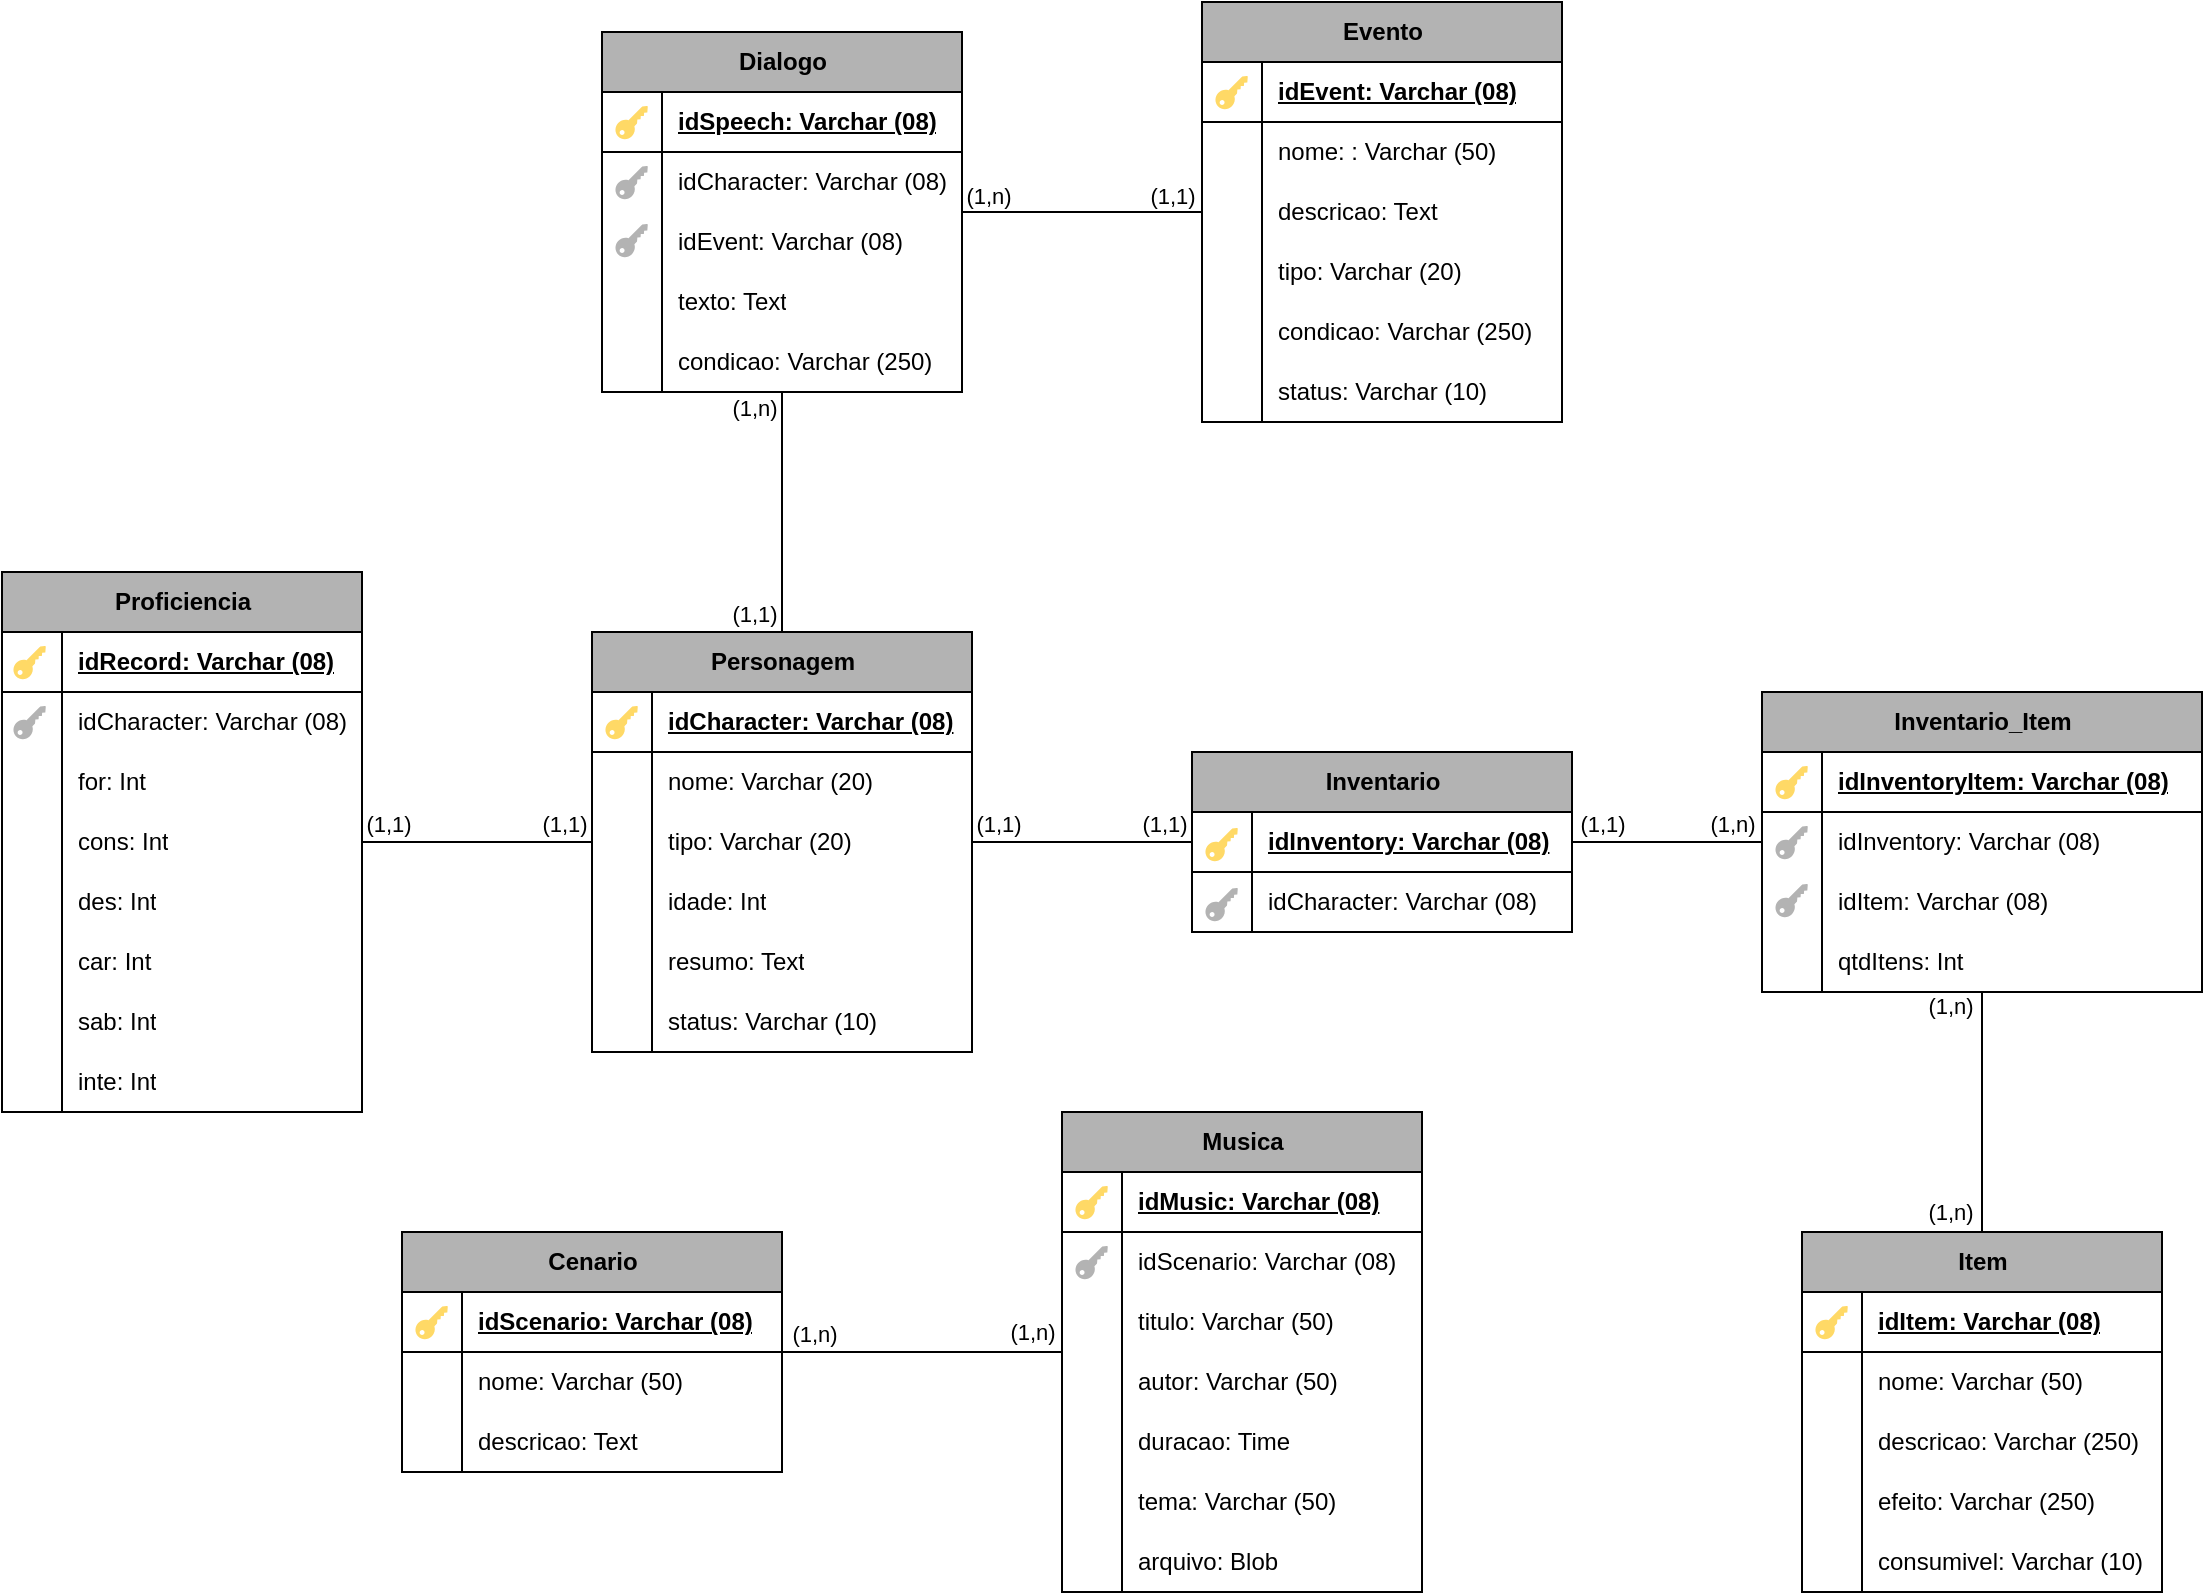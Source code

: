 <mxfile version="26.2.15">
  <diagram name="Página-1" id="DvD_BO7-VZunAZFhIgfd">
    <mxGraphModel dx="2185" dy="1449" grid="1" gridSize="10" guides="1" tooltips="1" connect="1" arrows="1" fold="1" page="1" pageScale="1" pageWidth="583" pageHeight="827" math="0" shadow="0">
      <root>
        <mxCell id="0" />
        <mxCell id="1" parent="0" />
        <mxCell id="S94EFhUqGtJe8peeBVRs-1" value="Musica" style="shape=table;startSize=30;container=1;collapsible=1;childLayout=tableLayout;fixedRows=1;rowLines=0;fontStyle=1;align=center;resizeLast=1;html=1;fillColor=#B3B3B3;" parent="1" vertex="1">
          <mxGeometry x="-590" y="-256" width="180" height="240" as="geometry" />
        </mxCell>
        <mxCell id="S94EFhUqGtJe8peeBVRs-2" value="" style="shape=tableRow;horizontal=0;startSize=0;swimlaneHead=0;swimlaneBody=0;fillColor=none;collapsible=0;dropTarget=0;points=[[0,0.5],[1,0.5]];portConstraint=eastwest;top=0;left=0;right=0;bottom=1;" parent="S94EFhUqGtJe8peeBVRs-1" vertex="1">
          <mxGeometry y="30" width="180" height="30" as="geometry" />
        </mxCell>
        <mxCell id="S94EFhUqGtJe8peeBVRs-3" value="" style="shape=partialRectangle;connectable=0;fillColor=none;top=0;left=0;bottom=0;right=0;fontStyle=1;overflow=hidden;whiteSpace=wrap;html=1;" parent="S94EFhUqGtJe8peeBVRs-2" vertex="1">
          <mxGeometry width="30" height="30" as="geometry">
            <mxRectangle width="30" height="30" as="alternateBounds" />
          </mxGeometry>
        </mxCell>
        <mxCell id="S94EFhUqGtJe8peeBVRs-4" value="idMusic: Varchar (08)" style="shape=partialRectangle;connectable=0;fillColor=none;top=0;left=0;bottom=0;right=0;align=left;spacingLeft=6;fontStyle=5;overflow=hidden;whiteSpace=wrap;html=1;" parent="S94EFhUqGtJe8peeBVRs-2" vertex="1">
          <mxGeometry x="30" width="150" height="30" as="geometry">
            <mxRectangle width="150" height="30" as="alternateBounds" />
          </mxGeometry>
        </mxCell>
        <mxCell id="2ClleClmOD7NCQ5qfeWc-30" style="shape=tableRow;horizontal=0;startSize=0;swimlaneHead=0;swimlaneBody=0;fillColor=none;collapsible=0;dropTarget=0;points=[[0,0.5],[1,0.5]];portConstraint=eastwest;top=0;left=0;right=0;bottom=0;" vertex="1" parent="S94EFhUqGtJe8peeBVRs-1">
          <mxGeometry y="60" width="180" height="30" as="geometry" />
        </mxCell>
        <mxCell id="2ClleClmOD7NCQ5qfeWc-31" value="" style="shape=partialRectangle;connectable=0;fillColor=none;top=0;left=0;bottom=0;right=0;editable=1;overflow=hidden;whiteSpace=wrap;html=1;" vertex="1" parent="2ClleClmOD7NCQ5qfeWc-30">
          <mxGeometry width="30" height="30" as="geometry">
            <mxRectangle width="30" height="30" as="alternateBounds" />
          </mxGeometry>
        </mxCell>
        <mxCell id="2ClleClmOD7NCQ5qfeWc-32" value="idScenario: Varchar (08)" style="shape=partialRectangle;connectable=0;fillColor=none;top=0;left=0;bottom=0;right=0;align=left;spacingLeft=6;overflow=hidden;whiteSpace=wrap;html=1;" vertex="1" parent="2ClleClmOD7NCQ5qfeWc-30">
          <mxGeometry x="30" width="150" height="30" as="geometry">
            <mxRectangle width="150" height="30" as="alternateBounds" />
          </mxGeometry>
        </mxCell>
        <mxCell id="2ClleClmOD7NCQ5qfeWc-24" style="shape=tableRow;horizontal=0;startSize=0;swimlaneHead=0;swimlaneBody=0;fillColor=none;collapsible=0;dropTarget=0;points=[[0,0.5],[1,0.5]];portConstraint=eastwest;top=0;left=0;right=0;bottom=0;" vertex="1" parent="S94EFhUqGtJe8peeBVRs-1">
          <mxGeometry y="90" width="180" height="30" as="geometry" />
        </mxCell>
        <mxCell id="2ClleClmOD7NCQ5qfeWc-25" style="shape=partialRectangle;connectable=0;fillColor=none;top=0;left=0;bottom=0;right=0;editable=1;overflow=hidden;whiteSpace=wrap;html=1;" vertex="1" parent="2ClleClmOD7NCQ5qfeWc-24">
          <mxGeometry width="30" height="30" as="geometry">
            <mxRectangle width="30" height="30" as="alternateBounds" />
          </mxGeometry>
        </mxCell>
        <mxCell id="2ClleClmOD7NCQ5qfeWc-26" value="titulo: Varchar (50)" style="shape=partialRectangle;connectable=0;fillColor=none;top=0;left=0;bottom=0;right=0;align=left;spacingLeft=6;overflow=hidden;whiteSpace=wrap;html=1;" vertex="1" parent="2ClleClmOD7NCQ5qfeWc-24">
          <mxGeometry x="30" width="150" height="30" as="geometry">
            <mxRectangle width="150" height="30" as="alternateBounds" />
          </mxGeometry>
        </mxCell>
        <mxCell id="2ClleClmOD7NCQ5qfeWc-33" style="shape=tableRow;horizontal=0;startSize=0;swimlaneHead=0;swimlaneBody=0;fillColor=none;collapsible=0;dropTarget=0;points=[[0,0.5],[1,0.5]];portConstraint=eastwest;top=0;left=0;right=0;bottom=0;" vertex="1" parent="S94EFhUqGtJe8peeBVRs-1">
          <mxGeometry y="120" width="180" height="30" as="geometry" />
        </mxCell>
        <mxCell id="2ClleClmOD7NCQ5qfeWc-34" style="shape=partialRectangle;connectable=0;fillColor=none;top=0;left=0;bottom=0;right=0;editable=1;overflow=hidden;whiteSpace=wrap;html=1;" vertex="1" parent="2ClleClmOD7NCQ5qfeWc-33">
          <mxGeometry width="30" height="30" as="geometry">
            <mxRectangle width="30" height="30" as="alternateBounds" />
          </mxGeometry>
        </mxCell>
        <mxCell id="2ClleClmOD7NCQ5qfeWc-35" value="autor: Varchar (50)" style="shape=partialRectangle;connectable=0;fillColor=none;top=0;left=0;bottom=0;right=0;align=left;spacingLeft=6;overflow=hidden;whiteSpace=wrap;html=1;" vertex="1" parent="2ClleClmOD7NCQ5qfeWc-33">
          <mxGeometry x="30" width="150" height="30" as="geometry">
            <mxRectangle width="150" height="30" as="alternateBounds" />
          </mxGeometry>
        </mxCell>
        <mxCell id="S94EFhUqGtJe8peeBVRs-5" value="" style="shape=tableRow;horizontal=0;startSize=0;swimlaneHead=0;swimlaneBody=0;fillColor=none;collapsible=0;dropTarget=0;points=[[0,0.5],[1,0.5]];portConstraint=eastwest;top=0;left=0;right=0;bottom=0;" parent="S94EFhUqGtJe8peeBVRs-1" vertex="1">
          <mxGeometry y="150" width="180" height="30" as="geometry" />
        </mxCell>
        <mxCell id="S94EFhUqGtJe8peeBVRs-6" value="" style="shape=partialRectangle;connectable=0;fillColor=none;top=0;left=0;bottom=0;right=0;editable=1;overflow=hidden;whiteSpace=wrap;html=1;" parent="S94EFhUqGtJe8peeBVRs-5" vertex="1">
          <mxGeometry width="30" height="30" as="geometry">
            <mxRectangle width="30" height="30" as="alternateBounds" />
          </mxGeometry>
        </mxCell>
        <mxCell id="S94EFhUqGtJe8peeBVRs-7" value="duracao: Time" style="shape=partialRectangle;connectable=0;fillColor=none;top=0;left=0;bottom=0;right=0;align=left;spacingLeft=6;overflow=hidden;whiteSpace=wrap;html=1;" parent="S94EFhUqGtJe8peeBVRs-5" vertex="1">
          <mxGeometry x="30" width="150" height="30" as="geometry">
            <mxRectangle width="150" height="30" as="alternateBounds" />
          </mxGeometry>
        </mxCell>
        <mxCell id="S94EFhUqGtJe8peeBVRs-8" value="" style="shape=tableRow;horizontal=0;startSize=0;swimlaneHead=0;swimlaneBody=0;fillColor=none;collapsible=0;dropTarget=0;points=[[0,0.5],[1,0.5]];portConstraint=eastwest;top=0;left=0;right=0;bottom=0;" parent="S94EFhUqGtJe8peeBVRs-1" vertex="1">
          <mxGeometry y="180" width="180" height="30" as="geometry" />
        </mxCell>
        <mxCell id="S94EFhUqGtJe8peeBVRs-9" value="" style="shape=partialRectangle;connectable=0;fillColor=none;top=0;left=0;bottom=0;right=0;editable=1;overflow=hidden;whiteSpace=wrap;html=1;" parent="S94EFhUqGtJe8peeBVRs-8" vertex="1">
          <mxGeometry width="30" height="30" as="geometry">
            <mxRectangle width="30" height="30" as="alternateBounds" />
          </mxGeometry>
        </mxCell>
        <mxCell id="S94EFhUqGtJe8peeBVRs-10" value="tema: Varchar (50)" style="shape=partialRectangle;connectable=0;fillColor=none;top=0;left=0;bottom=0;right=0;align=left;spacingLeft=6;overflow=hidden;whiteSpace=wrap;html=1;" parent="S94EFhUqGtJe8peeBVRs-8" vertex="1">
          <mxGeometry x="30" width="150" height="30" as="geometry">
            <mxRectangle width="150" height="30" as="alternateBounds" />
          </mxGeometry>
        </mxCell>
        <mxCell id="2ClleClmOD7NCQ5qfeWc-27" style="shape=tableRow;horizontal=0;startSize=0;swimlaneHead=0;swimlaneBody=0;fillColor=none;collapsible=0;dropTarget=0;points=[[0,0.5],[1,0.5]];portConstraint=eastwest;top=0;left=0;right=0;bottom=0;" vertex="1" parent="S94EFhUqGtJe8peeBVRs-1">
          <mxGeometry y="210" width="180" height="30" as="geometry" />
        </mxCell>
        <mxCell id="2ClleClmOD7NCQ5qfeWc-28" style="shape=partialRectangle;connectable=0;fillColor=none;top=0;left=0;bottom=0;right=0;editable=1;overflow=hidden;whiteSpace=wrap;html=1;" vertex="1" parent="2ClleClmOD7NCQ5qfeWc-27">
          <mxGeometry width="30" height="30" as="geometry">
            <mxRectangle width="30" height="30" as="alternateBounds" />
          </mxGeometry>
        </mxCell>
        <mxCell id="2ClleClmOD7NCQ5qfeWc-29" value="arquivo: Blob" style="shape=partialRectangle;connectable=0;fillColor=none;top=0;left=0;bottom=0;right=0;align=left;spacingLeft=6;overflow=hidden;whiteSpace=wrap;html=1;" vertex="1" parent="2ClleClmOD7NCQ5qfeWc-27">
          <mxGeometry x="30" width="150" height="30" as="geometry">
            <mxRectangle width="150" height="30" as="alternateBounds" />
          </mxGeometry>
        </mxCell>
        <mxCell id="2ClleClmOD7NCQ5qfeWc-14" style="edgeStyle=orthogonalEdgeStyle;rounded=0;orthogonalLoop=1;jettySize=auto;html=1;endArrow=none;startFill=0;" edge="1" parent="1" source="S94EFhUqGtJe8peeBVRs-14" target="S94EFhUqGtJe8peeBVRs-40">
          <mxGeometry relative="1" as="geometry" />
        </mxCell>
        <mxCell id="2ClleClmOD7NCQ5qfeWc-40" value="(1,1)" style="edgeLabel;html=1;align=center;verticalAlign=middle;resizable=0;points=[];labelBackgroundColor=none;spacingTop=-18;spacingLeft=9;" vertex="1" connectable="0" parent="2ClleClmOD7NCQ5qfeWc-14">
          <mxGeometry x="-0.854" relative="1" as="geometry">
            <mxPoint as="offset" />
          </mxGeometry>
        </mxCell>
        <mxCell id="2ClleClmOD7NCQ5qfeWc-41" value="(1,1)" style="edgeLabel;html=1;align=center;verticalAlign=middle;resizable=0;points=[];labelBackgroundColor=none;spacingTop=-17;spacingLeft=-6;" vertex="1" connectable="0" parent="2ClleClmOD7NCQ5qfeWc-14">
          <mxGeometry x="0.803" y="1" relative="1" as="geometry">
            <mxPoint as="offset" />
          </mxGeometry>
        </mxCell>
        <mxCell id="S94EFhUqGtJe8peeBVRs-14" value="Proficiencia" style="shape=table;startSize=30;container=1;collapsible=1;childLayout=tableLayout;fixedRows=1;rowLines=0;fontStyle=1;align=center;resizeLast=1;html=1;fillColor=#B3B3B3;" parent="1" vertex="1">
          <mxGeometry x="-1120" y="-526" width="180" height="270" as="geometry" />
        </mxCell>
        <mxCell id="S94EFhUqGtJe8peeBVRs-15" value="" style="shape=tableRow;horizontal=0;startSize=0;swimlaneHead=0;swimlaneBody=0;fillColor=none;collapsible=0;dropTarget=0;points=[[0,0.5],[1,0.5]];portConstraint=eastwest;top=0;left=0;right=0;bottom=1;" parent="S94EFhUqGtJe8peeBVRs-14" vertex="1">
          <mxGeometry y="30" width="180" height="30" as="geometry" />
        </mxCell>
        <mxCell id="S94EFhUqGtJe8peeBVRs-16" value="" style="shape=partialRectangle;connectable=0;fillColor=none;top=0;left=0;bottom=0;right=0;fontStyle=1;overflow=hidden;whiteSpace=wrap;html=1;" parent="S94EFhUqGtJe8peeBVRs-15" vertex="1">
          <mxGeometry width="30" height="30" as="geometry">
            <mxRectangle width="30" height="30" as="alternateBounds" />
          </mxGeometry>
        </mxCell>
        <mxCell id="S94EFhUqGtJe8peeBVRs-17" value="idRecord: Varchar (08)" style="shape=partialRectangle;connectable=0;fillColor=none;top=0;left=0;bottom=0;right=0;align=left;spacingLeft=6;fontStyle=5;overflow=hidden;whiteSpace=wrap;html=1;" parent="S94EFhUqGtJe8peeBVRs-15" vertex="1">
          <mxGeometry x="30" width="150" height="30" as="geometry">
            <mxRectangle width="150" height="30" as="alternateBounds" />
          </mxGeometry>
        </mxCell>
        <mxCell id="S94EFhUqGtJe8peeBVRs-18" value="" style="shape=tableRow;horizontal=0;startSize=0;swimlaneHead=0;swimlaneBody=0;fillColor=none;collapsible=0;dropTarget=0;points=[[0,0.5],[1,0.5]];portConstraint=eastwest;top=0;left=0;right=0;bottom=0;" parent="S94EFhUqGtJe8peeBVRs-14" vertex="1">
          <mxGeometry y="60" width="180" height="30" as="geometry" />
        </mxCell>
        <mxCell id="S94EFhUqGtJe8peeBVRs-19" value="" style="shape=partialRectangle;connectable=0;fillColor=none;top=0;left=0;bottom=0;right=0;editable=1;overflow=hidden;whiteSpace=wrap;html=1;" parent="S94EFhUqGtJe8peeBVRs-18" vertex="1">
          <mxGeometry width="30" height="30" as="geometry">
            <mxRectangle width="30" height="30" as="alternateBounds" />
          </mxGeometry>
        </mxCell>
        <mxCell id="S94EFhUqGtJe8peeBVRs-20" value="idCharacter: Varchar (08)" style="shape=partialRectangle;connectable=0;fillColor=none;top=0;left=0;bottom=0;right=0;align=left;spacingLeft=6;overflow=hidden;whiteSpace=wrap;html=1;" parent="S94EFhUqGtJe8peeBVRs-18" vertex="1">
          <mxGeometry x="30" width="150" height="30" as="geometry">
            <mxRectangle width="150" height="30" as="alternateBounds" />
          </mxGeometry>
        </mxCell>
        <mxCell id="S94EFhUqGtJe8peeBVRs-21" value="" style="shape=tableRow;horizontal=0;startSize=0;swimlaneHead=0;swimlaneBody=0;fillColor=none;collapsible=0;dropTarget=0;points=[[0,0.5],[1,0.5]];portConstraint=eastwest;top=0;left=0;right=0;bottom=0;" parent="S94EFhUqGtJe8peeBVRs-14" vertex="1">
          <mxGeometry y="90" width="180" height="30" as="geometry" />
        </mxCell>
        <mxCell id="S94EFhUqGtJe8peeBVRs-22" value="" style="shape=partialRectangle;connectable=0;fillColor=none;top=0;left=0;bottom=0;right=0;editable=1;overflow=hidden;whiteSpace=wrap;html=1;" parent="S94EFhUqGtJe8peeBVRs-21" vertex="1">
          <mxGeometry width="30" height="30" as="geometry">
            <mxRectangle width="30" height="30" as="alternateBounds" />
          </mxGeometry>
        </mxCell>
        <mxCell id="S94EFhUqGtJe8peeBVRs-23" value="for: Int" style="shape=partialRectangle;connectable=0;fillColor=none;top=0;left=0;bottom=0;right=0;align=left;spacingLeft=6;overflow=hidden;whiteSpace=wrap;html=1;" parent="S94EFhUqGtJe8peeBVRs-21" vertex="1">
          <mxGeometry x="30" width="150" height="30" as="geometry">
            <mxRectangle width="150" height="30" as="alternateBounds" />
          </mxGeometry>
        </mxCell>
        <mxCell id="S94EFhUqGtJe8peeBVRs-24" value="" style="shape=tableRow;horizontal=0;startSize=0;swimlaneHead=0;swimlaneBody=0;fillColor=none;collapsible=0;dropTarget=0;points=[[0,0.5],[1,0.5]];portConstraint=eastwest;top=0;left=0;right=0;bottom=0;" parent="S94EFhUqGtJe8peeBVRs-14" vertex="1">
          <mxGeometry y="120" width="180" height="30" as="geometry" />
        </mxCell>
        <mxCell id="S94EFhUqGtJe8peeBVRs-25" value="" style="shape=partialRectangle;connectable=0;fillColor=none;top=0;left=0;bottom=0;right=0;editable=1;overflow=hidden;whiteSpace=wrap;html=1;" parent="S94EFhUqGtJe8peeBVRs-24" vertex="1">
          <mxGeometry width="30" height="30" as="geometry">
            <mxRectangle width="30" height="30" as="alternateBounds" />
          </mxGeometry>
        </mxCell>
        <mxCell id="S94EFhUqGtJe8peeBVRs-26" value="cons: Int" style="shape=partialRectangle;connectable=0;fillColor=none;top=0;left=0;bottom=0;right=0;align=left;spacingLeft=6;overflow=hidden;whiteSpace=wrap;html=1;" parent="S94EFhUqGtJe8peeBVRs-24" vertex="1">
          <mxGeometry x="30" width="150" height="30" as="geometry">
            <mxRectangle width="150" height="30" as="alternateBounds" />
          </mxGeometry>
        </mxCell>
        <mxCell id="S94EFhUqGtJe8peeBVRs-136" style="shape=tableRow;horizontal=0;startSize=0;swimlaneHead=0;swimlaneBody=0;fillColor=none;collapsible=0;dropTarget=0;points=[[0,0.5],[1,0.5]];portConstraint=eastwest;top=0;left=0;right=0;bottom=0;" parent="S94EFhUqGtJe8peeBVRs-14" vertex="1">
          <mxGeometry y="150" width="180" height="30" as="geometry" />
        </mxCell>
        <mxCell id="S94EFhUqGtJe8peeBVRs-137" style="shape=partialRectangle;connectable=0;fillColor=none;top=0;left=0;bottom=0;right=0;editable=1;overflow=hidden;whiteSpace=wrap;html=1;" parent="S94EFhUqGtJe8peeBVRs-136" vertex="1">
          <mxGeometry width="30" height="30" as="geometry">
            <mxRectangle width="30" height="30" as="alternateBounds" />
          </mxGeometry>
        </mxCell>
        <mxCell id="S94EFhUqGtJe8peeBVRs-138" value="des: Int" style="shape=partialRectangle;connectable=0;fillColor=none;top=0;left=0;bottom=0;right=0;align=left;spacingLeft=6;overflow=hidden;whiteSpace=wrap;html=1;" parent="S94EFhUqGtJe8peeBVRs-136" vertex="1">
          <mxGeometry x="30" width="150" height="30" as="geometry">
            <mxRectangle width="150" height="30" as="alternateBounds" />
          </mxGeometry>
        </mxCell>
        <mxCell id="S94EFhUqGtJe8peeBVRs-133" style="shape=tableRow;horizontal=0;startSize=0;swimlaneHead=0;swimlaneBody=0;fillColor=none;collapsible=0;dropTarget=0;points=[[0,0.5],[1,0.5]];portConstraint=eastwest;top=0;left=0;right=0;bottom=0;" parent="S94EFhUqGtJe8peeBVRs-14" vertex="1">
          <mxGeometry y="180" width="180" height="30" as="geometry" />
        </mxCell>
        <mxCell id="S94EFhUqGtJe8peeBVRs-134" style="shape=partialRectangle;connectable=0;fillColor=none;top=0;left=0;bottom=0;right=0;editable=1;overflow=hidden;whiteSpace=wrap;html=1;" parent="S94EFhUqGtJe8peeBVRs-133" vertex="1">
          <mxGeometry width="30" height="30" as="geometry">
            <mxRectangle width="30" height="30" as="alternateBounds" />
          </mxGeometry>
        </mxCell>
        <mxCell id="S94EFhUqGtJe8peeBVRs-135" value="car: Int" style="shape=partialRectangle;connectable=0;fillColor=none;top=0;left=0;bottom=0;right=0;align=left;spacingLeft=6;overflow=hidden;whiteSpace=wrap;html=1;" parent="S94EFhUqGtJe8peeBVRs-133" vertex="1">
          <mxGeometry x="30" width="150" height="30" as="geometry">
            <mxRectangle width="150" height="30" as="alternateBounds" />
          </mxGeometry>
        </mxCell>
        <mxCell id="S94EFhUqGtJe8peeBVRs-130" style="shape=tableRow;horizontal=0;startSize=0;swimlaneHead=0;swimlaneBody=0;fillColor=none;collapsible=0;dropTarget=0;points=[[0,0.5],[1,0.5]];portConstraint=eastwest;top=0;left=0;right=0;bottom=0;" parent="S94EFhUqGtJe8peeBVRs-14" vertex="1">
          <mxGeometry y="210" width="180" height="30" as="geometry" />
        </mxCell>
        <mxCell id="S94EFhUqGtJe8peeBVRs-131" style="shape=partialRectangle;connectable=0;fillColor=none;top=0;left=0;bottom=0;right=0;editable=1;overflow=hidden;whiteSpace=wrap;html=1;" parent="S94EFhUqGtJe8peeBVRs-130" vertex="1">
          <mxGeometry width="30" height="30" as="geometry">
            <mxRectangle width="30" height="30" as="alternateBounds" />
          </mxGeometry>
        </mxCell>
        <mxCell id="S94EFhUqGtJe8peeBVRs-132" value="sab: Int" style="shape=partialRectangle;connectable=0;fillColor=none;top=0;left=0;bottom=0;right=0;align=left;spacingLeft=6;overflow=hidden;whiteSpace=wrap;html=1;" parent="S94EFhUqGtJe8peeBVRs-130" vertex="1">
          <mxGeometry x="30" width="150" height="30" as="geometry">
            <mxRectangle width="150" height="30" as="alternateBounds" />
          </mxGeometry>
        </mxCell>
        <mxCell id="S94EFhUqGtJe8peeBVRs-127" style="shape=tableRow;horizontal=0;startSize=0;swimlaneHead=0;swimlaneBody=0;fillColor=none;collapsible=0;dropTarget=0;points=[[0,0.5],[1,0.5]];portConstraint=eastwest;top=0;left=0;right=0;bottom=0;" parent="S94EFhUqGtJe8peeBVRs-14" vertex="1">
          <mxGeometry y="240" width="180" height="30" as="geometry" />
        </mxCell>
        <mxCell id="S94EFhUqGtJe8peeBVRs-128" style="shape=partialRectangle;connectable=0;fillColor=none;top=0;left=0;bottom=0;right=0;editable=1;overflow=hidden;whiteSpace=wrap;html=1;" parent="S94EFhUqGtJe8peeBVRs-127" vertex="1">
          <mxGeometry width="30" height="30" as="geometry">
            <mxRectangle width="30" height="30" as="alternateBounds" />
          </mxGeometry>
        </mxCell>
        <mxCell id="S94EFhUqGtJe8peeBVRs-129" value="inte: Int" style="shape=partialRectangle;connectable=0;fillColor=none;top=0;left=0;bottom=0;right=0;align=left;spacingLeft=6;overflow=hidden;whiteSpace=wrap;html=1;" parent="S94EFhUqGtJe8peeBVRs-127" vertex="1">
          <mxGeometry x="30" width="150" height="30" as="geometry">
            <mxRectangle width="150" height="30" as="alternateBounds" />
          </mxGeometry>
        </mxCell>
        <mxCell id="2ClleClmOD7NCQ5qfeWc-22" style="edgeStyle=orthogonalEdgeStyle;rounded=0;orthogonalLoop=1;jettySize=auto;html=1;endArrow=none;startFill=0;" edge="1" parent="1" source="S94EFhUqGtJe8peeBVRs-27" target="S94EFhUqGtJe8peeBVRs-1">
          <mxGeometry relative="1" as="geometry" />
        </mxCell>
        <mxCell id="2ClleClmOD7NCQ5qfeWc-48" value="(1,n)" style="edgeLabel;html=1;align=center;verticalAlign=middle;resizable=0;points=[];labelBackgroundColor=none;spacingLeft=10;spacingTop=-21;" vertex="1" connectable="0" parent="2ClleClmOD7NCQ5qfeWc-22">
          <mxGeometry x="-0.852" y="-1" relative="1" as="geometry">
            <mxPoint as="offset" />
          </mxGeometry>
        </mxCell>
        <mxCell id="2ClleClmOD7NCQ5qfeWc-49" value="(1,n)" style="edgeLabel;html=1;align=center;verticalAlign=middle;resizable=0;points=[];labelBackgroundColor=none;spacingTop=-21;spacingLeft=-2;" vertex="1" connectable="0" parent="2ClleClmOD7NCQ5qfeWc-22">
          <mxGeometry x="0.79" relative="1" as="geometry">
            <mxPoint as="offset" />
          </mxGeometry>
        </mxCell>
        <mxCell id="S94EFhUqGtJe8peeBVRs-27" value="Cenario" style="shape=table;startSize=30;container=1;collapsible=1;childLayout=tableLayout;fixedRows=1;rowLines=0;fontStyle=1;align=center;resizeLast=1;html=1;fillColor=#B3B3B3;" parent="1" vertex="1">
          <mxGeometry x="-920" y="-196" width="190" height="120" as="geometry" />
        </mxCell>
        <mxCell id="S94EFhUqGtJe8peeBVRs-28" value="" style="shape=tableRow;horizontal=0;startSize=0;swimlaneHead=0;swimlaneBody=0;fillColor=none;collapsible=0;dropTarget=0;points=[[0,0.5],[1,0.5]];portConstraint=eastwest;top=0;left=0;right=0;bottom=1;" parent="S94EFhUqGtJe8peeBVRs-27" vertex="1">
          <mxGeometry y="30" width="190" height="30" as="geometry" />
        </mxCell>
        <mxCell id="S94EFhUqGtJe8peeBVRs-29" value="" style="shape=partialRectangle;connectable=0;fillColor=none;top=0;left=0;bottom=0;right=0;fontStyle=1;overflow=hidden;whiteSpace=wrap;html=1;" parent="S94EFhUqGtJe8peeBVRs-28" vertex="1">
          <mxGeometry width="30" height="30" as="geometry">
            <mxRectangle width="30" height="30" as="alternateBounds" />
          </mxGeometry>
        </mxCell>
        <mxCell id="S94EFhUqGtJe8peeBVRs-30" value="idScenario: Varchar (08)" style="shape=partialRectangle;connectable=0;fillColor=none;top=0;left=0;bottom=0;right=0;align=left;spacingLeft=6;fontStyle=5;overflow=hidden;whiteSpace=wrap;html=1;" parent="S94EFhUqGtJe8peeBVRs-28" vertex="1">
          <mxGeometry x="30" width="160" height="30" as="geometry">
            <mxRectangle width="160" height="30" as="alternateBounds" />
          </mxGeometry>
        </mxCell>
        <mxCell id="S94EFhUqGtJe8peeBVRs-31" value="" style="shape=tableRow;horizontal=0;startSize=0;swimlaneHead=0;swimlaneBody=0;fillColor=none;collapsible=0;dropTarget=0;points=[[0,0.5],[1,0.5]];portConstraint=eastwest;top=0;left=0;right=0;bottom=0;" parent="S94EFhUqGtJe8peeBVRs-27" vertex="1">
          <mxGeometry y="60" width="190" height="30" as="geometry" />
        </mxCell>
        <mxCell id="S94EFhUqGtJe8peeBVRs-32" value="" style="shape=partialRectangle;connectable=0;fillColor=none;top=0;left=0;bottom=0;right=0;editable=1;overflow=hidden;whiteSpace=wrap;html=1;" parent="S94EFhUqGtJe8peeBVRs-31" vertex="1">
          <mxGeometry width="30" height="30" as="geometry">
            <mxRectangle width="30" height="30" as="alternateBounds" />
          </mxGeometry>
        </mxCell>
        <mxCell id="S94EFhUqGtJe8peeBVRs-33" value="nome: Varchar (50)" style="shape=partialRectangle;connectable=0;fillColor=none;top=0;left=0;bottom=0;right=0;align=left;spacingLeft=6;overflow=hidden;whiteSpace=wrap;html=1;" parent="S94EFhUqGtJe8peeBVRs-31" vertex="1">
          <mxGeometry x="30" width="160" height="30" as="geometry">
            <mxRectangle width="160" height="30" as="alternateBounds" />
          </mxGeometry>
        </mxCell>
        <mxCell id="S94EFhUqGtJe8peeBVRs-34" value="" style="shape=tableRow;horizontal=0;startSize=0;swimlaneHead=0;swimlaneBody=0;fillColor=none;collapsible=0;dropTarget=0;points=[[0,0.5],[1,0.5]];portConstraint=eastwest;top=0;left=0;right=0;bottom=0;" parent="S94EFhUqGtJe8peeBVRs-27" vertex="1">
          <mxGeometry y="90" width="190" height="30" as="geometry" />
        </mxCell>
        <mxCell id="S94EFhUqGtJe8peeBVRs-35" value="" style="shape=partialRectangle;connectable=0;fillColor=none;top=0;left=0;bottom=0;right=0;editable=1;overflow=hidden;whiteSpace=wrap;html=1;" parent="S94EFhUqGtJe8peeBVRs-34" vertex="1">
          <mxGeometry width="30" height="30" as="geometry">
            <mxRectangle width="30" height="30" as="alternateBounds" />
          </mxGeometry>
        </mxCell>
        <mxCell id="S94EFhUqGtJe8peeBVRs-36" value="descricao: Text" style="shape=partialRectangle;connectable=0;fillColor=none;top=0;left=0;bottom=0;right=0;align=left;spacingLeft=6;overflow=hidden;whiteSpace=wrap;html=1;" parent="S94EFhUqGtJe8peeBVRs-34" vertex="1">
          <mxGeometry x="30" width="160" height="30" as="geometry">
            <mxRectangle width="160" height="30" as="alternateBounds" />
          </mxGeometry>
        </mxCell>
        <mxCell id="2ClleClmOD7NCQ5qfeWc-15" style="edgeStyle=orthogonalEdgeStyle;rounded=0;orthogonalLoop=1;jettySize=auto;html=1;endArrow=none;startFill=0;" edge="1" parent="1" source="S94EFhUqGtJe8peeBVRs-40" target="S94EFhUqGtJe8peeBVRs-66">
          <mxGeometry relative="1" as="geometry" />
        </mxCell>
        <mxCell id="2ClleClmOD7NCQ5qfeWc-38" value="(1,1)" style="edgeLabel;html=1;align=center;verticalAlign=middle;resizable=0;points=[];labelBackgroundColor=none;spacingLeft=-29;spacingTop=-4;" vertex="1" connectable="0" parent="2ClleClmOD7NCQ5qfeWc-15">
          <mxGeometry x="-0.879" relative="1" as="geometry">
            <mxPoint as="offset" />
          </mxGeometry>
        </mxCell>
        <mxCell id="2ClleClmOD7NCQ5qfeWc-39" value="(1,n)" style="edgeLabel;html=1;align=center;verticalAlign=middle;resizable=0;points=[];labelBackgroundColor=none;spacingLeft=-26;spacingTop=-3;" vertex="1" connectable="0" parent="2ClleClmOD7NCQ5qfeWc-15">
          <mxGeometry x="0.845" y="1" relative="1" as="geometry">
            <mxPoint as="offset" />
          </mxGeometry>
        </mxCell>
        <mxCell id="2ClleClmOD7NCQ5qfeWc-17" style="edgeStyle=orthogonalEdgeStyle;rounded=0;orthogonalLoop=1;jettySize=auto;html=1;endArrow=none;startFill=0;" edge="1" parent="1" source="S94EFhUqGtJe8peeBVRs-40" target="S94EFhUqGtJe8peeBVRs-92">
          <mxGeometry relative="1" as="geometry" />
        </mxCell>
        <mxCell id="2ClleClmOD7NCQ5qfeWc-42" value="(1,1)" style="edgeLabel;html=1;align=center;verticalAlign=middle;resizable=0;points=[];labelBackgroundColor=none;spacingLeft=3;spacingTop=-17;" vertex="1" connectable="0" parent="2ClleClmOD7NCQ5qfeWc-17">
          <mxGeometry x="-0.794" y="1" relative="1" as="geometry">
            <mxPoint as="offset" />
          </mxGeometry>
        </mxCell>
        <mxCell id="2ClleClmOD7NCQ5qfeWc-43" value="(1,1)" style="edgeLabel;html=1;align=center;verticalAlign=middle;resizable=0;points=[];labelBackgroundColor=none;spacingTop=-17;" vertex="1" connectable="0" parent="2ClleClmOD7NCQ5qfeWc-17">
          <mxGeometry x="0.733" y="1" relative="1" as="geometry">
            <mxPoint as="offset" />
          </mxGeometry>
        </mxCell>
        <mxCell id="S94EFhUqGtJe8peeBVRs-40" value="Personagem" style="shape=table;startSize=30;container=1;collapsible=1;childLayout=tableLayout;fixedRows=1;rowLines=0;fontStyle=1;align=center;resizeLast=1;html=1;fillColor=#B3B3B3;" parent="1" vertex="1">
          <mxGeometry x="-825" y="-496" width="190" height="210" as="geometry" />
        </mxCell>
        <mxCell id="S94EFhUqGtJe8peeBVRs-41" value="" style="shape=tableRow;horizontal=0;startSize=0;swimlaneHead=0;swimlaneBody=0;fillColor=none;collapsible=0;dropTarget=0;points=[[0,0.5],[1,0.5]];portConstraint=eastwest;top=0;left=0;right=0;bottom=1;" parent="S94EFhUqGtJe8peeBVRs-40" vertex="1">
          <mxGeometry y="30" width="190" height="30" as="geometry" />
        </mxCell>
        <mxCell id="S94EFhUqGtJe8peeBVRs-42" value="" style="shape=partialRectangle;connectable=0;fillColor=none;top=0;left=0;bottom=0;right=0;fontStyle=1;overflow=hidden;whiteSpace=wrap;html=1;" parent="S94EFhUqGtJe8peeBVRs-41" vertex="1">
          <mxGeometry width="30" height="30" as="geometry">
            <mxRectangle width="30" height="30" as="alternateBounds" />
          </mxGeometry>
        </mxCell>
        <mxCell id="S94EFhUqGtJe8peeBVRs-43" value="idCharacter: Varchar (08)" style="shape=partialRectangle;connectable=0;fillColor=none;top=0;left=0;bottom=0;right=0;align=left;spacingLeft=6;fontStyle=5;overflow=hidden;whiteSpace=wrap;html=1;" parent="S94EFhUqGtJe8peeBVRs-41" vertex="1">
          <mxGeometry x="30" width="160" height="30" as="geometry">
            <mxRectangle width="160" height="30" as="alternateBounds" />
          </mxGeometry>
        </mxCell>
        <mxCell id="S94EFhUqGtJe8peeBVRs-44" value="" style="shape=tableRow;horizontal=0;startSize=0;swimlaneHead=0;swimlaneBody=0;fillColor=none;collapsible=0;dropTarget=0;points=[[0,0.5],[1,0.5]];portConstraint=eastwest;top=0;left=0;right=0;bottom=0;" parent="S94EFhUqGtJe8peeBVRs-40" vertex="1">
          <mxGeometry y="60" width="190" height="30" as="geometry" />
        </mxCell>
        <mxCell id="S94EFhUqGtJe8peeBVRs-45" value="" style="shape=partialRectangle;connectable=0;fillColor=none;top=0;left=0;bottom=0;right=0;editable=1;overflow=hidden;whiteSpace=wrap;html=1;" parent="S94EFhUqGtJe8peeBVRs-44" vertex="1">
          <mxGeometry width="30" height="30" as="geometry">
            <mxRectangle width="30" height="30" as="alternateBounds" />
          </mxGeometry>
        </mxCell>
        <mxCell id="S94EFhUqGtJe8peeBVRs-46" value="nome: Varchar (20)" style="shape=partialRectangle;connectable=0;fillColor=none;top=0;left=0;bottom=0;right=0;align=left;spacingLeft=6;overflow=hidden;whiteSpace=wrap;html=1;" parent="S94EFhUqGtJe8peeBVRs-44" vertex="1">
          <mxGeometry x="30" width="160" height="30" as="geometry">
            <mxRectangle width="160" height="30" as="alternateBounds" />
          </mxGeometry>
        </mxCell>
        <mxCell id="S94EFhUqGtJe8peeBVRs-47" value="" style="shape=tableRow;horizontal=0;startSize=0;swimlaneHead=0;swimlaneBody=0;fillColor=none;collapsible=0;dropTarget=0;points=[[0,0.5],[1,0.5]];portConstraint=eastwest;top=0;left=0;right=0;bottom=0;" parent="S94EFhUqGtJe8peeBVRs-40" vertex="1">
          <mxGeometry y="90" width="190" height="30" as="geometry" />
        </mxCell>
        <mxCell id="S94EFhUqGtJe8peeBVRs-48" value="" style="shape=partialRectangle;connectable=0;fillColor=none;top=0;left=0;bottom=0;right=0;editable=1;overflow=hidden;whiteSpace=wrap;html=1;" parent="S94EFhUqGtJe8peeBVRs-47" vertex="1">
          <mxGeometry width="30" height="30" as="geometry">
            <mxRectangle width="30" height="30" as="alternateBounds" />
          </mxGeometry>
        </mxCell>
        <mxCell id="S94EFhUqGtJe8peeBVRs-49" value="tipo: Varchar (20)" style="shape=partialRectangle;connectable=0;fillColor=none;top=0;left=0;bottom=0;right=0;align=left;spacingLeft=6;overflow=hidden;whiteSpace=wrap;html=1;" parent="S94EFhUqGtJe8peeBVRs-47" vertex="1">
          <mxGeometry x="30" width="160" height="30" as="geometry">
            <mxRectangle width="160" height="30" as="alternateBounds" />
          </mxGeometry>
        </mxCell>
        <mxCell id="S94EFhUqGtJe8peeBVRs-50" value="" style="shape=tableRow;horizontal=0;startSize=0;swimlaneHead=0;swimlaneBody=0;fillColor=none;collapsible=0;dropTarget=0;points=[[0,0.5],[1,0.5]];portConstraint=eastwest;top=0;left=0;right=0;bottom=0;" parent="S94EFhUqGtJe8peeBVRs-40" vertex="1">
          <mxGeometry y="120" width="190" height="30" as="geometry" />
        </mxCell>
        <mxCell id="S94EFhUqGtJe8peeBVRs-51" value="" style="shape=partialRectangle;connectable=0;fillColor=none;top=0;left=0;bottom=0;right=0;editable=1;overflow=hidden;whiteSpace=wrap;html=1;" parent="S94EFhUqGtJe8peeBVRs-50" vertex="1">
          <mxGeometry width="30" height="30" as="geometry">
            <mxRectangle width="30" height="30" as="alternateBounds" />
          </mxGeometry>
        </mxCell>
        <mxCell id="S94EFhUqGtJe8peeBVRs-52" value="idade: Int" style="shape=partialRectangle;connectable=0;fillColor=none;top=0;left=0;bottom=0;right=0;align=left;spacingLeft=6;overflow=hidden;whiteSpace=wrap;html=1;" parent="S94EFhUqGtJe8peeBVRs-50" vertex="1">
          <mxGeometry x="30" width="160" height="30" as="geometry">
            <mxRectangle width="160" height="30" as="alternateBounds" />
          </mxGeometry>
        </mxCell>
        <mxCell id="S94EFhUqGtJe8peeBVRs-118" style="shape=tableRow;horizontal=0;startSize=0;swimlaneHead=0;swimlaneBody=0;fillColor=none;collapsible=0;dropTarget=0;points=[[0,0.5],[1,0.5]];portConstraint=eastwest;top=0;left=0;right=0;bottom=0;" parent="S94EFhUqGtJe8peeBVRs-40" vertex="1">
          <mxGeometry y="150" width="190" height="30" as="geometry" />
        </mxCell>
        <mxCell id="S94EFhUqGtJe8peeBVRs-119" style="shape=partialRectangle;connectable=0;fillColor=none;top=0;left=0;bottom=0;right=0;editable=1;overflow=hidden;whiteSpace=wrap;html=1;" parent="S94EFhUqGtJe8peeBVRs-118" vertex="1">
          <mxGeometry width="30" height="30" as="geometry">
            <mxRectangle width="30" height="30" as="alternateBounds" />
          </mxGeometry>
        </mxCell>
        <mxCell id="S94EFhUqGtJe8peeBVRs-120" value="resumo: Text" style="shape=partialRectangle;connectable=0;fillColor=none;top=0;left=0;bottom=0;right=0;align=left;spacingLeft=6;overflow=hidden;whiteSpace=wrap;html=1;" parent="S94EFhUqGtJe8peeBVRs-118" vertex="1">
          <mxGeometry x="30" width="160" height="30" as="geometry">
            <mxRectangle width="160" height="30" as="alternateBounds" />
          </mxGeometry>
        </mxCell>
        <mxCell id="S94EFhUqGtJe8peeBVRs-121" style="shape=tableRow;horizontal=0;startSize=0;swimlaneHead=0;swimlaneBody=0;fillColor=none;collapsible=0;dropTarget=0;points=[[0,0.5],[1,0.5]];portConstraint=eastwest;top=0;left=0;right=0;bottom=0;" parent="S94EFhUqGtJe8peeBVRs-40" vertex="1">
          <mxGeometry y="180" width="190" height="30" as="geometry" />
        </mxCell>
        <mxCell id="S94EFhUqGtJe8peeBVRs-122" style="shape=partialRectangle;connectable=0;fillColor=none;top=0;left=0;bottom=0;right=0;editable=1;overflow=hidden;whiteSpace=wrap;html=1;" parent="S94EFhUqGtJe8peeBVRs-121" vertex="1">
          <mxGeometry width="30" height="30" as="geometry">
            <mxRectangle width="30" height="30" as="alternateBounds" />
          </mxGeometry>
        </mxCell>
        <mxCell id="S94EFhUqGtJe8peeBVRs-123" value="status: Varchar (10)" style="shape=partialRectangle;connectable=0;fillColor=none;top=0;left=0;bottom=0;right=0;align=left;spacingLeft=6;overflow=hidden;whiteSpace=wrap;html=1;" parent="S94EFhUqGtJe8peeBVRs-121" vertex="1">
          <mxGeometry x="30" width="160" height="30" as="geometry">
            <mxRectangle width="160" height="30" as="alternateBounds" />
          </mxGeometry>
        </mxCell>
        <mxCell id="S94EFhUqGtJe8peeBVRs-53" value="Evento" style="shape=table;startSize=30;container=1;collapsible=1;childLayout=tableLayout;fixedRows=1;rowLines=0;fontStyle=1;align=center;resizeLast=1;html=1;fillColor=#B3B3B3;" parent="1" vertex="1">
          <mxGeometry x="-520" y="-811" width="180" height="210" as="geometry" />
        </mxCell>
        <mxCell id="S94EFhUqGtJe8peeBVRs-54" value="" style="shape=tableRow;horizontal=0;startSize=0;swimlaneHead=0;swimlaneBody=0;fillColor=none;collapsible=0;dropTarget=0;points=[[0,0.5],[1,0.5]];portConstraint=eastwest;top=0;left=0;right=0;bottom=1;" parent="S94EFhUqGtJe8peeBVRs-53" vertex="1">
          <mxGeometry y="30" width="180" height="30" as="geometry" />
        </mxCell>
        <mxCell id="S94EFhUqGtJe8peeBVRs-55" value="" style="shape=partialRectangle;connectable=0;fillColor=none;top=0;left=0;bottom=0;right=0;fontStyle=1;overflow=hidden;whiteSpace=wrap;html=1;" parent="S94EFhUqGtJe8peeBVRs-54" vertex="1">
          <mxGeometry width="30" height="30" as="geometry">
            <mxRectangle width="30" height="30" as="alternateBounds" />
          </mxGeometry>
        </mxCell>
        <mxCell id="S94EFhUqGtJe8peeBVRs-56" value="idEvent: Varchar (08)" style="shape=partialRectangle;connectable=0;fillColor=none;top=0;left=0;bottom=0;right=0;align=left;spacingLeft=6;fontStyle=5;overflow=hidden;whiteSpace=wrap;html=1;" parent="S94EFhUqGtJe8peeBVRs-54" vertex="1">
          <mxGeometry x="30" width="150" height="30" as="geometry">
            <mxRectangle width="150" height="30" as="alternateBounds" />
          </mxGeometry>
        </mxCell>
        <mxCell id="S94EFhUqGtJe8peeBVRs-57" value="" style="shape=tableRow;horizontal=0;startSize=0;swimlaneHead=0;swimlaneBody=0;fillColor=none;collapsible=0;dropTarget=0;points=[[0,0.5],[1,0.5]];portConstraint=eastwest;top=0;left=0;right=0;bottom=0;" parent="S94EFhUqGtJe8peeBVRs-53" vertex="1">
          <mxGeometry y="60" width="180" height="30" as="geometry" />
        </mxCell>
        <mxCell id="S94EFhUqGtJe8peeBVRs-58" value="" style="shape=partialRectangle;connectable=0;fillColor=none;top=0;left=0;bottom=0;right=0;editable=1;overflow=hidden;whiteSpace=wrap;html=1;" parent="S94EFhUqGtJe8peeBVRs-57" vertex="1">
          <mxGeometry width="30" height="30" as="geometry">
            <mxRectangle width="30" height="30" as="alternateBounds" />
          </mxGeometry>
        </mxCell>
        <mxCell id="S94EFhUqGtJe8peeBVRs-59" value="nome: : Varchar (50)" style="shape=partialRectangle;connectable=0;fillColor=none;top=0;left=0;bottom=0;right=0;align=left;spacingLeft=6;overflow=hidden;whiteSpace=wrap;html=1;" parent="S94EFhUqGtJe8peeBVRs-57" vertex="1">
          <mxGeometry x="30" width="150" height="30" as="geometry">
            <mxRectangle width="150" height="30" as="alternateBounds" />
          </mxGeometry>
        </mxCell>
        <mxCell id="S94EFhUqGtJe8peeBVRs-60" value="" style="shape=tableRow;horizontal=0;startSize=0;swimlaneHead=0;swimlaneBody=0;fillColor=none;collapsible=0;dropTarget=0;points=[[0,0.5],[1,0.5]];portConstraint=eastwest;top=0;left=0;right=0;bottom=0;" parent="S94EFhUqGtJe8peeBVRs-53" vertex="1">
          <mxGeometry y="90" width="180" height="30" as="geometry" />
        </mxCell>
        <mxCell id="S94EFhUqGtJe8peeBVRs-61" value="" style="shape=partialRectangle;connectable=0;fillColor=none;top=0;left=0;bottom=0;right=0;editable=1;overflow=hidden;whiteSpace=wrap;html=1;" parent="S94EFhUqGtJe8peeBVRs-60" vertex="1">
          <mxGeometry width="30" height="30" as="geometry">
            <mxRectangle width="30" height="30" as="alternateBounds" />
          </mxGeometry>
        </mxCell>
        <mxCell id="S94EFhUqGtJe8peeBVRs-62" value="descricao: Text" style="shape=partialRectangle;connectable=0;fillColor=none;top=0;left=0;bottom=0;right=0;align=left;spacingLeft=6;overflow=hidden;whiteSpace=wrap;html=1;" parent="S94EFhUqGtJe8peeBVRs-60" vertex="1">
          <mxGeometry x="30" width="150" height="30" as="geometry">
            <mxRectangle width="150" height="30" as="alternateBounds" />
          </mxGeometry>
        </mxCell>
        <mxCell id="S94EFhUqGtJe8peeBVRs-63" value="" style="shape=tableRow;horizontal=0;startSize=0;swimlaneHead=0;swimlaneBody=0;fillColor=none;collapsible=0;dropTarget=0;points=[[0,0.5],[1,0.5]];portConstraint=eastwest;top=0;left=0;right=0;bottom=0;" parent="S94EFhUqGtJe8peeBVRs-53" vertex="1">
          <mxGeometry y="120" width="180" height="30" as="geometry" />
        </mxCell>
        <mxCell id="S94EFhUqGtJe8peeBVRs-64" value="" style="shape=partialRectangle;connectable=0;fillColor=none;top=0;left=0;bottom=0;right=0;editable=1;overflow=hidden;whiteSpace=wrap;html=1;" parent="S94EFhUqGtJe8peeBVRs-63" vertex="1">
          <mxGeometry width="30" height="30" as="geometry">
            <mxRectangle width="30" height="30" as="alternateBounds" />
          </mxGeometry>
        </mxCell>
        <mxCell id="S94EFhUqGtJe8peeBVRs-65" value="tipo: Varchar (2&lt;span style=&quot;background-color: transparent; color: light-dark(rgb(0, 0, 0), rgb(255, 255, 255));&quot;&gt;0)&lt;/span&gt;" style="shape=partialRectangle;connectable=0;fillColor=none;top=0;left=0;bottom=0;right=0;align=left;spacingLeft=6;overflow=hidden;whiteSpace=wrap;html=1;" parent="S94EFhUqGtJe8peeBVRs-63" vertex="1">
          <mxGeometry x="30" width="150" height="30" as="geometry">
            <mxRectangle width="150" height="30" as="alternateBounds" />
          </mxGeometry>
        </mxCell>
        <mxCell id="S94EFhUqGtJe8peeBVRs-139" style="shape=tableRow;horizontal=0;startSize=0;swimlaneHead=0;swimlaneBody=0;fillColor=none;collapsible=0;dropTarget=0;points=[[0,0.5],[1,0.5]];portConstraint=eastwest;top=0;left=0;right=0;bottom=0;" parent="S94EFhUqGtJe8peeBVRs-53" vertex="1">
          <mxGeometry y="150" width="180" height="30" as="geometry" />
        </mxCell>
        <mxCell id="S94EFhUqGtJe8peeBVRs-140" style="shape=partialRectangle;connectable=0;fillColor=none;top=0;left=0;bottom=0;right=0;editable=1;overflow=hidden;whiteSpace=wrap;html=1;" parent="S94EFhUqGtJe8peeBVRs-139" vertex="1">
          <mxGeometry width="30" height="30" as="geometry">
            <mxRectangle width="30" height="30" as="alternateBounds" />
          </mxGeometry>
        </mxCell>
        <mxCell id="S94EFhUqGtJe8peeBVRs-141" value="condicao: Varchar (250)" style="shape=partialRectangle;connectable=0;fillColor=none;top=0;left=0;bottom=0;right=0;align=left;spacingLeft=6;overflow=hidden;whiteSpace=wrap;html=1;" parent="S94EFhUqGtJe8peeBVRs-139" vertex="1">
          <mxGeometry x="30" width="150" height="30" as="geometry">
            <mxRectangle width="150" height="30" as="alternateBounds" />
          </mxGeometry>
        </mxCell>
        <mxCell id="S94EFhUqGtJe8peeBVRs-142" style="shape=tableRow;horizontal=0;startSize=0;swimlaneHead=0;swimlaneBody=0;fillColor=none;collapsible=0;dropTarget=0;points=[[0,0.5],[1,0.5]];portConstraint=eastwest;top=0;left=0;right=0;bottom=0;" parent="S94EFhUqGtJe8peeBVRs-53" vertex="1">
          <mxGeometry y="180" width="180" height="30" as="geometry" />
        </mxCell>
        <mxCell id="S94EFhUqGtJe8peeBVRs-143" style="shape=partialRectangle;connectable=0;fillColor=none;top=0;left=0;bottom=0;right=0;editable=1;overflow=hidden;whiteSpace=wrap;html=1;" parent="S94EFhUqGtJe8peeBVRs-142" vertex="1">
          <mxGeometry width="30" height="30" as="geometry">
            <mxRectangle width="30" height="30" as="alternateBounds" />
          </mxGeometry>
        </mxCell>
        <mxCell id="S94EFhUqGtJe8peeBVRs-144" value="status: Varchar (10)" style="shape=partialRectangle;connectable=0;fillColor=none;top=0;left=0;bottom=0;right=0;align=left;spacingLeft=6;overflow=hidden;whiteSpace=wrap;html=1;" parent="S94EFhUqGtJe8peeBVRs-142" vertex="1">
          <mxGeometry x="30" width="150" height="30" as="geometry">
            <mxRectangle width="150" height="30" as="alternateBounds" />
          </mxGeometry>
        </mxCell>
        <mxCell id="2ClleClmOD7NCQ5qfeWc-16" style="edgeStyle=orthogonalEdgeStyle;rounded=0;orthogonalLoop=1;jettySize=auto;html=1;endArrow=none;startFill=0;" edge="1" parent="1" source="S94EFhUqGtJe8peeBVRs-66" target="S94EFhUqGtJe8peeBVRs-53">
          <mxGeometry relative="1" as="geometry" />
        </mxCell>
        <mxCell id="2ClleClmOD7NCQ5qfeWc-36" value="(1,n)" style="edgeLabel;html=1;align=center;verticalAlign=middle;resizable=0;points=[];labelBackgroundColor=none;spacingTop=-17;spacingLeft=6;" vertex="1" connectable="0" parent="2ClleClmOD7NCQ5qfeWc-16">
          <mxGeometry x="-0.843" relative="1" as="geometry">
            <mxPoint as="offset" />
          </mxGeometry>
        </mxCell>
        <mxCell id="2ClleClmOD7NCQ5qfeWc-37" value="(1,1)" style="edgeLabel;html=1;align=center;verticalAlign=middle;resizable=0;points=[];labelBackgroundColor=none;spacingTop=-13;spacingLeft=8;" vertex="1" connectable="0" parent="2ClleClmOD7NCQ5qfeWc-16">
          <mxGeometry x="0.674" y="2" relative="1" as="geometry">
            <mxPoint as="offset" />
          </mxGeometry>
        </mxCell>
        <mxCell id="S94EFhUqGtJe8peeBVRs-66" value="Dialogo" style="shape=table;startSize=30;container=1;collapsible=1;childLayout=tableLayout;fixedRows=1;rowLines=0;fontStyle=1;align=center;resizeLast=1;html=1;fillColor=#B3B3B3;" parent="1" vertex="1">
          <mxGeometry x="-820" y="-796" width="180" height="180" as="geometry" />
        </mxCell>
        <mxCell id="S94EFhUqGtJe8peeBVRs-67" value="" style="shape=tableRow;horizontal=0;startSize=0;swimlaneHead=0;swimlaneBody=0;fillColor=none;collapsible=0;dropTarget=0;points=[[0,0.5],[1,0.5]];portConstraint=eastwest;top=0;left=0;right=0;bottom=1;" parent="S94EFhUqGtJe8peeBVRs-66" vertex="1">
          <mxGeometry y="30" width="180" height="30" as="geometry" />
        </mxCell>
        <mxCell id="S94EFhUqGtJe8peeBVRs-68" value="" style="shape=partialRectangle;connectable=0;fillColor=none;top=0;left=0;bottom=0;right=0;fontStyle=1;overflow=hidden;whiteSpace=wrap;html=1;" parent="S94EFhUqGtJe8peeBVRs-67" vertex="1">
          <mxGeometry width="30" height="30" as="geometry">
            <mxRectangle width="30" height="30" as="alternateBounds" />
          </mxGeometry>
        </mxCell>
        <mxCell id="S94EFhUqGtJe8peeBVRs-69" value="idSpeech: Varchar (08)" style="shape=partialRectangle;connectable=0;fillColor=none;top=0;left=0;bottom=0;right=0;align=left;spacingLeft=6;fontStyle=5;overflow=hidden;whiteSpace=wrap;html=1;" parent="S94EFhUqGtJe8peeBVRs-67" vertex="1">
          <mxGeometry x="30" width="150" height="30" as="geometry">
            <mxRectangle width="150" height="30" as="alternateBounds" />
          </mxGeometry>
        </mxCell>
        <mxCell id="S94EFhUqGtJe8peeBVRs-70" value="" style="shape=tableRow;horizontal=0;startSize=0;swimlaneHead=0;swimlaneBody=0;fillColor=none;collapsible=0;dropTarget=0;points=[[0,0.5],[1,0.5]];portConstraint=eastwest;top=0;left=0;right=0;bottom=0;" parent="S94EFhUqGtJe8peeBVRs-66" vertex="1">
          <mxGeometry y="60" width="180" height="30" as="geometry" />
        </mxCell>
        <mxCell id="S94EFhUqGtJe8peeBVRs-71" value="" style="shape=partialRectangle;connectable=0;fillColor=none;top=0;left=0;bottom=0;right=0;editable=1;overflow=hidden;whiteSpace=wrap;html=1;" parent="S94EFhUqGtJe8peeBVRs-70" vertex="1">
          <mxGeometry width="30" height="30" as="geometry">
            <mxRectangle width="30" height="30" as="alternateBounds" />
          </mxGeometry>
        </mxCell>
        <mxCell id="S94EFhUqGtJe8peeBVRs-72" value="idCharacter: Varchar (08)" style="shape=partialRectangle;connectable=0;fillColor=none;top=0;left=0;bottom=0;right=0;align=left;spacingLeft=6;overflow=hidden;whiteSpace=wrap;html=1;" parent="S94EFhUqGtJe8peeBVRs-70" vertex="1">
          <mxGeometry x="30" width="150" height="30" as="geometry">
            <mxRectangle width="150" height="30" as="alternateBounds" />
          </mxGeometry>
        </mxCell>
        <mxCell id="S94EFhUqGtJe8peeBVRs-73" value="" style="shape=tableRow;horizontal=0;startSize=0;swimlaneHead=0;swimlaneBody=0;fillColor=none;collapsible=0;dropTarget=0;points=[[0,0.5],[1,0.5]];portConstraint=eastwest;top=0;left=0;right=0;bottom=0;" parent="S94EFhUqGtJe8peeBVRs-66" vertex="1">
          <mxGeometry y="90" width="180" height="30" as="geometry" />
        </mxCell>
        <mxCell id="S94EFhUqGtJe8peeBVRs-74" value="" style="shape=partialRectangle;connectable=0;fillColor=none;top=0;left=0;bottom=0;right=0;editable=1;overflow=hidden;whiteSpace=wrap;html=1;" parent="S94EFhUqGtJe8peeBVRs-73" vertex="1">
          <mxGeometry width="30" height="30" as="geometry">
            <mxRectangle width="30" height="30" as="alternateBounds" />
          </mxGeometry>
        </mxCell>
        <mxCell id="S94EFhUqGtJe8peeBVRs-75" value="idEvent: Varchar (08)" style="shape=partialRectangle;connectable=0;fillColor=none;top=0;left=0;bottom=0;right=0;align=left;spacingLeft=6;overflow=hidden;whiteSpace=wrap;html=1;" parent="S94EFhUqGtJe8peeBVRs-73" vertex="1">
          <mxGeometry x="30" width="150" height="30" as="geometry">
            <mxRectangle width="150" height="30" as="alternateBounds" />
          </mxGeometry>
        </mxCell>
        <mxCell id="2ClleClmOD7NCQ5qfeWc-4" style="shape=tableRow;horizontal=0;startSize=0;swimlaneHead=0;swimlaneBody=0;fillColor=none;collapsible=0;dropTarget=0;points=[[0,0.5],[1,0.5]];portConstraint=eastwest;top=0;left=0;right=0;bottom=0;" vertex="1" parent="S94EFhUqGtJe8peeBVRs-66">
          <mxGeometry y="120" width="180" height="30" as="geometry" />
        </mxCell>
        <mxCell id="2ClleClmOD7NCQ5qfeWc-5" style="shape=partialRectangle;connectable=0;fillColor=none;top=0;left=0;bottom=0;right=0;editable=1;overflow=hidden;whiteSpace=wrap;html=1;" vertex="1" parent="2ClleClmOD7NCQ5qfeWc-4">
          <mxGeometry width="30" height="30" as="geometry">
            <mxRectangle width="30" height="30" as="alternateBounds" />
          </mxGeometry>
        </mxCell>
        <mxCell id="2ClleClmOD7NCQ5qfeWc-6" value="texto: Text" style="shape=partialRectangle;connectable=0;fillColor=none;top=0;left=0;bottom=0;right=0;align=left;spacingLeft=6;overflow=hidden;whiteSpace=wrap;html=1;" vertex="1" parent="2ClleClmOD7NCQ5qfeWc-4">
          <mxGeometry x="30" width="150" height="30" as="geometry">
            <mxRectangle width="150" height="30" as="alternateBounds" />
          </mxGeometry>
        </mxCell>
        <mxCell id="S94EFhUqGtJe8peeBVRs-76" value="" style="shape=tableRow;horizontal=0;startSize=0;swimlaneHead=0;swimlaneBody=0;fillColor=none;collapsible=0;dropTarget=0;points=[[0,0.5],[1,0.5]];portConstraint=eastwest;top=0;left=0;right=0;bottom=0;" parent="S94EFhUqGtJe8peeBVRs-66" vertex="1">
          <mxGeometry y="150" width="180" height="30" as="geometry" />
        </mxCell>
        <mxCell id="S94EFhUqGtJe8peeBVRs-77" value="" style="shape=partialRectangle;connectable=0;fillColor=none;top=0;left=0;bottom=0;right=0;editable=1;overflow=hidden;whiteSpace=wrap;html=1;" parent="S94EFhUqGtJe8peeBVRs-76" vertex="1">
          <mxGeometry width="30" height="30" as="geometry">
            <mxRectangle width="30" height="30" as="alternateBounds" />
          </mxGeometry>
        </mxCell>
        <mxCell id="S94EFhUqGtJe8peeBVRs-78" value="condicao: Varchar (250)" style="shape=partialRectangle;connectable=0;fillColor=none;top=0;left=0;bottom=0;right=0;align=left;spacingLeft=6;overflow=hidden;whiteSpace=wrap;html=1;" parent="S94EFhUqGtJe8peeBVRs-76" vertex="1">
          <mxGeometry x="30" width="150" height="30" as="geometry">
            <mxRectangle width="150" height="30" as="alternateBounds" />
          </mxGeometry>
        </mxCell>
        <mxCell id="S94EFhUqGtJe8peeBVRs-79" value="Item" style="shape=table;startSize=30;container=1;collapsible=1;childLayout=tableLayout;fixedRows=1;rowLines=0;fontStyle=1;align=center;resizeLast=1;html=1;fillColor=#B3B3B3;" parent="1" vertex="1">
          <mxGeometry x="-220" y="-196" width="180" height="180" as="geometry" />
        </mxCell>
        <mxCell id="S94EFhUqGtJe8peeBVRs-80" value="" style="shape=tableRow;horizontal=0;startSize=0;swimlaneHead=0;swimlaneBody=0;fillColor=none;collapsible=0;dropTarget=0;points=[[0,0.5],[1,0.5]];portConstraint=eastwest;top=0;left=0;right=0;bottom=1;" parent="S94EFhUqGtJe8peeBVRs-79" vertex="1">
          <mxGeometry y="30" width="180" height="30" as="geometry" />
        </mxCell>
        <mxCell id="S94EFhUqGtJe8peeBVRs-81" value="" style="shape=partialRectangle;connectable=0;fillColor=none;top=0;left=0;bottom=0;right=0;fontStyle=1;overflow=hidden;whiteSpace=wrap;html=1;" parent="S94EFhUqGtJe8peeBVRs-80" vertex="1">
          <mxGeometry width="30" height="30" as="geometry">
            <mxRectangle width="30" height="30" as="alternateBounds" />
          </mxGeometry>
        </mxCell>
        <mxCell id="S94EFhUqGtJe8peeBVRs-82" value="idItem: Varchar (08)" style="shape=partialRectangle;connectable=0;fillColor=none;top=0;left=0;bottom=0;right=0;align=left;spacingLeft=6;fontStyle=5;overflow=hidden;whiteSpace=wrap;html=1;" parent="S94EFhUqGtJe8peeBVRs-80" vertex="1">
          <mxGeometry x="30" width="150" height="30" as="geometry">
            <mxRectangle width="150" height="30" as="alternateBounds" />
          </mxGeometry>
        </mxCell>
        <mxCell id="S94EFhUqGtJe8peeBVRs-83" value="" style="shape=tableRow;horizontal=0;startSize=0;swimlaneHead=0;swimlaneBody=0;fillColor=none;collapsible=0;dropTarget=0;points=[[0,0.5],[1,0.5]];portConstraint=eastwest;top=0;left=0;right=0;bottom=0;" parent="S94EFhUqGtJe8peeBVRs-79" vertex="1">
          <mxGeometry y="60" width="180" height="30" as="geometry" />
        </mxCell>
        <mxCell id="S94EFhUqGtJe8peeBVRs-84" value="" style="shape=partialRectangle;connectable=0;fillColor=none;top=0;left=0;bottom=0;right=0;editable=1;overflow=hidden;whiteSpace=wrap;html=1;" parent="S94EFhUqGtJe8peeBVRs-83" vertex="1">
          <mxGeometry width="30" height="30" as="geometry">
            <mxRectangle width="30" height="30" as="alternateBounds" />
          </mxGeometry>
        </mxCell>
        <mxCell id="S94EFhUqGtJe8peeBVRs-85" value="nome: Varchar (50)" style="shape=partialRectangle;connectable=0;fillColor=none;top=0;left=0;bottom=0;right=0;align=left;spacingLeft=6;overflow=hidden;whiteSpace=wrap;html=1;" parent="S94EFhUqGtJe8peeBVRs-83" vertex="1">
          <mxGeometry x="30" width="150" height="30" as="geometry">
            <mxRectangle width="150" height="30" as="alternateBounds" />
          </mxGeometry>
        </mxCell>
        <mxCell id="S94EFhUqGtJe8peeBVRs-86" value="" style="shape=tableRow;horizontal=0;startSize=0;swimlaneHead=0;swimlaneBody=0;fillColor=none;collapsible=0;dropTarget=0;points=[[0,0.5],[1,0.5]];portConstraint=eastwest;top=0;left=0;right=0;bottom=0;" parent="S94EFhUqGtJe8peeBVRs-79" vertex="1">
          <mxGeometry y="90" width="180" height="30" as="geometry" />
        </mxCell>
        <mxCell id="S94EFhUqGtJe8peeBVRs-87" value="" style="shape=partialRectangle;connectable=0;fillColor=none;top=0;left=0;bottom=0;right=0;editable=1;overflow=hidden;whiteSpace=wrap;html=1;" parent="S94EFhUqGtJe8peeBVRs-86" vertex="1">
          <mxGeometry width="30" height="30" as="geometry">
            <mxRectangle width="30" height="30" as="alternateBounds" />
          </mxGeometry>
        </mxCell>
        <mxCell id="S94EFhUqGtJe8peeBVRs-88" value="descricao: Varchar (250)" style="shape=partialRectangle;connectable=0;fillColor=none;top=0;left=0;bottom=0;right=0;align=left;spacingLeft=6;overflow=hidden;whiteSpace=wrap;html=1;" parent="S94EFhUqGtJe8peeBVRs-86" vertex="1">
          <mxGeometry x="30" width="150" height="30" as="geometry">
            <mxRectangle width="150" height="30" as="alternateBounds" />
          </mxGeometry>
        </mxCell>
        <mxCell id="S94EFhUqGtJe8peeBVRs-89" value="" style="shape=tableRow;horizontal=0;startSize=0;swimlaneHead=0;swimlaneBody=0;fillColor=none;collapsible=0;dropTarget=0;points=[[0,0.5],[1,0.5]];portConstraint=eastwest;top=0;left=0;right=0;bottom=0;" parent="S94EFhUqGtJe8peeBVRs-79" vertex="1">
          <mxGeometry y="120" width="180" height="30" as="geometry" />
        </mxCell>
        <mxCell id="S94EFhUqGtJe8peeBVRs-90" value="" style="shape=partialRectangle;connectable=0;fillColor=none;top=0;left=0;bottom=0;right=0;editable=1;overflow=hidden;whiteSpace=wrap;html=1;" parent="S94EFhUqGtJe8peeBVRs-89" vertex="1">
          <mxGeometry width="30" height="30" as="geometry">
            <mxRectangle width="30" height="30" as="alternateBounds" />
          </mxGeometry>
        </mxCell>
        <mxCell id="S94EFhUqGtJe8peeBVRs-91" value="efeito: Varchar (250)" style="shape=partialRectangle;connectable=0;fillColor=none;top=0;left=0;bottom=0;right=0;align=left;spacingLeft=6;overflow=hidden;whiteSpace=wrap;html=1;" parent="S94EFhUqGtJe8peeBVRs-89" vertex="1">
          <mxGeometry x="30" width="150" height="30" as="geometry">
            <mxRectangle width="150" height="30" as="alternateBounds" />
          </mxGeometry>
        </mxCell>
        <mxCell id="2ClleClmOD7NCQ5qfeWc-8" style="shape=tableRow;horizontal=0;startSize=0;swimlaneHead=0;swimlaneBody=0;fillColor=none;collapsible=0;dropTarget=0;points=[[0,0.5],[1,0.5]];portConstraint=eastwest;top=0;left=0;right=0;bottom=0;" vertex="1" parent="S94EFhUqGtJe8peeBVRs-79">
          <mxGeometry y="150" width="180" height="30" as="geometry" />
        </mxCell>
        <mxCell id="2ClleClmOD7NCQ5qfeWc-9" style="shape=partialRectangle;connectable=0;fillColor=none;top=0;left=0;bottom=0;right=0;editable=1;overflow=hidden;whiteSpace=wrap;html=1;" vertex="1" parent="2ClleClmOD7NCQ5qfeWc-8">
          <mxGeometry width="30" height="30" as="geometry">
            <mxRectangle width="30" height="30" as="alternateBounds" />
          </mxGeometry>
        </mxCell>
        <mxCell id="2ClleClmOD7NCQ5qfeWc-10" value="consumivel: Varchar (10)" style="shape=partialRectangle;connectable=0;fillColor=none;top=0;left=0;bottom=0;right=0;align=left;spacingLeft=6;overflow=hidden;whiteSpace=wrap;html=1;" vertex="1" parent="2ClleClmOD7NCQ5qfeWc-8">
          <mxGeometry x="30" width="150" height="30" as="geometry">
            <mxRectangle width="150" height="30" as="alternateBounds" />
          </mxGeometry>
        </mxCell>
        <mxCell id="2ClleClmOD7NCQ5qfeWc-19" style="edgeStyle=orthogonalEdgeStyle;rounded=0;orthogonalLoop=1;jettySize=auto;html=1;endArrow=none;startFill=0;" edge="1" parent="1" source="S94EFhUqGtJe8peeBVRs-92" target="S94EFhUqGtJe8peeBVRs-105">
          <mxGeometry relative="1" as="geometry" />
        </mxCell>
        <mxCell id="2ClleClmOD7NCQ5qfeWc-44" value="(1,1)" style="edgeLabel;html=1;align=center;verticalAlign=middle;resizable=0;points=[];labelBackgroundColor=none;spacingTop=-18;spacingLeft=10;" vertex="1" connectable="0" parent="2ClleClmOD7NCQ5qfeWc-19">
          <mxGeometry x="-0.805" relative="1" as="geometry">
            <mxPoint as="offset" />
          </mxGeometry>
        </mxCell>
        <mxCell id="2ClleClmOD7NCQ5qfeWc-45" value="(1,n)" style="edgeLabel;html=1;align=center;verticalAlign=middle;resizable=0;points=[];labelBackgroundColor=none;spacingTop=-18;spacingLeft=-10;" vertex="1" connectable="0" parent="2ClleClmOD7NCQ5qfeWc-19">
          <mxGeometry x="0.777" relative="1" as="geometry">
            <mxPoint as="offset" />
          </mxGeometry>
        </mxCell>
        <mxCell id="S94EFhUqGtJe8peeBVRs-92" value="Inventario" style="shape=table;startSize=30;container=1;collapsible=1;childLayout=tableLayout;fixedRows=1;rowLines=0;fontStyle=1;align=center;resizeLast=1;html=1;fillColor=#B3B3B3;" parent="1" vertex="1">
          <mxGeometry x="-525" y="-436" width="190" height="90" as="geometry" />
        </mxCell>
        <mxCell id="S94EFhUqGtJe8peeBVRs-93" value="" style="shape=tableRow;horizontal=0;startSize=0;swimlaneHead=0;swimlaneBody=0;fillColor=none;collapsible=0;dropTarget=0;points=[[0,0.5],[1,0.5]];portConstraint=eastwest;top=0;left=0;right=0;bottom=1;" parent="S94EFhUqGtJe8peeBVRs-92" vertex="1">
          <mxGeometry y="30" width="190" height="30" as="geometry" />
        </mxCell>
        <mxCell id="S94EFhUqGtJe8peeBVRs-94" value="" style="shape=partialRectangle;connectable=0;fillColor=none;top=0;left=0;bottom=0;right=0;fontStyle=1;overflow=hidden;whiteSpace=wrap;html=1;" parent="S94EFhUqGtJe8peeBVRs-93" vertex="1">
          <mxGeometry width="30" height="30" as="geometry">
            <mxRectangle width="30" height="30" as="alternateBounds" />
          </mxGeometry>
        </mxCell>
        <mxCell id="S94EFhUqGtJe8peeBVRs-95" value="idInventory: Varchar (08)" style="shape=partialRectangle;connectable=0;fillColor=none;top=0;left=0;bottom=0;right=0;align=left;spacingLeft=6;fontStyle=5;overflow=hidden;whiteSpace=wrap;html=1;" parent="S94EFhUqGtJe8peeBVRs-93" vertex="1">
          <mxGeometry x="30" width="160" height="30" as="geometry">
            <mxRectangle width="160" height="30" as="alternateBounds" />
          </mxGeometry>
        </mxCell>
        <mxCell id="S94EFhUqGtJe8peeBVRs-96" value="" style="shape=tableRow;horizontal=0;startSize=0;swimlaneHead=0;swimlaneBody=0;fillColor=none;collapsible=0;dropTarget=0;points=[[0,0.5],[1,0.5]];portConstraint=eastwest;top=0;left=0;right=0;bottom=0;" parent="S94EFhUqGtJe8peeBVRs-92" vertex="1">
          <mxGeometry y="60" width="190" height="30" as="geometry" />
        </mxCell>
        <mxCell id="S94EFhUqGtJe8peeBVRs-97" value="" style="shape=partialRectangle;connectable=0;fillColor=none;top=0;left=0;bottom=0;right=0;editable=1;overflow=hidden;whiteSpace=wrap;html=1;" parent="S94EFhUqGtJe8peeBVRs-96" vertex="1">
          <mxGeometry width="30" height="30" as="geometry">
            <mxRectangle width="30" height="30" as="alternateBounds" />
          </mxGeometry>
        </mxCell>
        <mxCell id="S94EFhUqGtJe8peeBVRs-98" value="idCharacter: Varchar (08)" style="shape=partialRectangle;connectable=0;fillColor=none;top=0;left=0;bottom=0;right=0;align=left;spacingLeft=6;overflow=hidden;whiteSpace=wrap;html=1;" parent="S94EFhUqGtJe8peeBVRs-96" vertex="1">
          <mxGeometry x="30" width="160" height="30" as="geometry">
            <mxRectangle width="160" height="30" as="alternateBounds" />
          </mxGeometry>
        </mxCell>
        <mxCell id="2ClleClmOD7NCQ5qfeWc-20" style="edgeStyle=orthogonalEdgeStyle;rounded=0;orthogonalLoop=1;jettySize=auto;html=1;endArrow=none;startFill=0;" edge="1" parent="1" source="S94EFhUqGtJe8peeBVRs-105" target="S94EFhUqGtJe8peeBVRs-79">
          <mxGeometry relative="1" as="geometry" />
        </mxCell>
        <mxCell id="2ClleClmOD7NCQ5qfeWc-46" value="(1,n)" style="edgeLabel;html=1;align=center;verticalAlign=middle;resizable=0;points=[];labelBackgroundColor=none;spacingLeft=-30;spacingTop=-7;" vertex="1" connectable="0" parent="2ClleClmOD7NCQ5qfeWc-20">
          <mxGeometry x="-0.822" y="-1" relative="1" as="geometry">
            <mxPoint as="offset" />
          </mxGeometry>
        </mxCell>
        <mxCell id="2ClleClmOD7NCQ5qfeWc-47" value="(1,n)" style="edgeLabel;html=1;align=center;verticalAlign=middle;resizable=0;points=[];labelBackgroundColor=none;spacingLeft=-30;" vertex="1" connectable="0" parent="2ClleClmOD7NCQ5qfeWc-20">
          <mxGeometry x="0.822" y="-1" relative="1" as="geometry">
            <mxPoint as="offset" />
          </mxGeometry>
        </mxCell>
        <mxCell id="S94EFhUqGtJe8peeBVRs-105" value="Inventario_Item" style="shape=table;startSize=30;container=1;collapsible=1;childLayout=tableLayout;fixedRows=1;rowLines=0;fontStyle=1;align=center;resizeLast=1;html=1;fillColor=#B3B3B3;" parent="1" vertex="1">
          <mxGeometry x="-240" y="-466" width="220" height="150" as="geometry" />
        </mxCell>
        <mxCell id="S94EFhUqGtJe8peeBVRs-106" value="" style="shape=tableRow;horizontal=0;startSize=0;swimlaneHead=0;swimlaneBody=0;fillColor=none;collapsible=0;dropTarget=0;points=[[0,0.5],[1,0.5]];portConstraint=eastwest;top=0;left=0;right=0;bottom=1;" parent="S94EFhUqGtJe8peeBVRs-105" vertex="1">
          <mxGeometry y="30" width="220" height="30" as="geometry" />
        </mxCell>
        <mxCell id="S94EFhUqGtJe8peeBVRs-107" value="" style="shape=partialRectangle;connectable=0;fillColor=none;top=0;left=0;bottom=0;right=0;fontStyle=1;overflow=hidden;whiteSpace=wrap;html=1;" parent="S94EFhUqGtJe8peeBVRs-106" vertex="1">
          <mxGeometry width="30" height="30" as="geometry">
            <mxRectangle width="30" height="30" as="alternateBounds" />
          </mxGeometry>
        </mxCell>
        <mxCell id="S94EFhUqGtJe8peeBVRs-108" value="idInventoryItem: Varchar (08)" style="shape=partialRectangle;connectable=0;fillColor=none;top=0;left=0;bottom=0;right=0;align=left;spacingLeft=6;fontStyle=5;overflow=hidden;whiteSpace=wrap;html=1;" parent="S94EFhUqGtJe8peeBVRs-106" vertex="1">
          <mxGeometry x="30" width="190" height="30" as="geometry">
            <mxRectangle width="190" height="30" as="alternateBounds" />
          </mxGeometry>
        </mxCell>
        <mxCell id="S94EFhUqGtJe8peeBVRs-109" value="" style="shape=tableRow;horizontal=0;startSize=0;swimlaneHead=0;swimlaneBody=0;fillColor=none;collapsible=0;dropTarget=0;points=[[0,0.5],[1,0.5]];portConstraint=eastwest;top=0;left=0;right=0;bottom=0;" parent="S94EFhUqGtJe8peeBVRs-105" vertex="1">
          <mxGeometry y="60" width="220" height="30" as="geometry" />
        </mxCell>
        <mxCell id="S94EFhUqGtJe8peeBVRs-110" value="" style="shape=partialRectangle;connectable=0;fillColor=none;top=0;left=0;bottom=0;right=0;editable=1;overflow=hidden;whiteSpace=wrap;html=1;" parent="S94EFhUqGtJe8peeBVRs-109" vertex="1">
          <mxGeometry width="30" height="30" as="geometry">
            <mxRectangle width="30" height="30" as="alternateBounds" />
          </mxGeometry>
        </mxCell>
        <mxCell id="S94EFhUqGtJe8peeBVRs-111" value="idInventory: Varchar (08)" style="shape=partialRectangle;connectable=0;fillColor=none;top=0;left=0;bottom=0;right=0;align=left;spacingLeft=6;overflow=hidden;whiteSpace=wrap;html=1;" parent="S94EFhUqGtJe8peeBVRs-109" vertex="1">
          <mxGeometry x="30" width="190" height="30" as="geometry">
            <mxRectangle width="190" height="30" as="alternateBounds" />
          </mxGeometry>
        </mxCell>
        <mxCell id="S94EFhUqGtJe8peeBVRs-112" value="" style="shape=tableRow;horizontal=0;startSize=0;swimlaneHead=0;swimlaneBody=0;fillColor=none;collapsible=0;dropTarget=0;points=[[0,0.5],[1,0.5]];portConstraint=eastwest;top=0;left=0;right=0;bottom=0;" parent="S94EFhUqGtJe8peeBVRs-105" vertex="1">
          <mxGeometry y="90" width="220" height="30" as="geometry" />
        </mxCell>
        <mxCell id="S94EFhUqGtJe8peeBVRs-113" value="" style="shape=partialRectangle;connectable=0;fillColor=none;top=0;left=0;bottom=0;right=0;editable=1;overflow=hidden;whiteSpace=wrap;html=1;" parent="S94EFhUqGtJe8peeBVRs-112" vertex="1">
          <mxGeometry width="30" height="30" as="geometry">
            <mxRectangle width="30" height="30" as="alternateBounds" />
          </mxGeometry>
        </mxCell>
        <mxCell id="S94EFhUqGtJe8peeBVRs-114" value="idItem: Varchar (08)" style="shape=partialRectangle;connectable=0;fillColor=none;top=0;left=0;bottom=0;right=0;align=left;spacingLeft=6;overflow=hidden;whiteSpace=wrap;html=1;" parent="S94EFhUqGtJe8peeBVRs-112" vertex="1">
          <mxGeometry x="30" width="190" height="30" as="geometry">
            <mxRectangle width="190" height="30" as="alternateBounds" />
          </mxGeometry>
        </mxCell>
        <mxCell id="S94EFhUqGtJe8peeBVRs-115" value="" style="shape=tableRow;horizontal=0;startSize=0;swimlaneHead=0;swimlaneBody=0;fillColor=none;collapsible=0;dropTarget=0;points=[[0,0.5],[1,0.5]];portConstraint=eastwest;top=0;left=0;right=0;bottom=0;" parent="S94EFhUqGtJe8peeBVRs-105" vertex="1">
          <mxGeometry y="120" width="220" height="30" as="geometry" />
        </mxCell>
        <mxCell id="S94EFhUqGtJe8peeBVRs-116" value="" style="shape=partialRectangle;connectable=0;fillColor=none;top=0;left=0;bottom=0;right=0;editable=1;overflow=hidden;whiteSpace=wrap;html=1;" parent="S94EFhUqGtJe8peeBVRs-115" vertex="1">
          <mxGeometry width="30" height="30" as="geometry">
            <mxRectangle width="30" height="30" as="alternateBounds" />
          </mxGeometry>
        </mxCell>
        <mxCell id="S94EFhUqGtJe8peeBVRs-117" value="qtdItens: Int" style="shape=partialRectangle;connectable=0;fillColor=none;top=0;left=0;bottom=0;right=0;align=left;spacingLeft=6;overflow=hidden;whiteSpace=wrap;html=1;" parent="S94EFhUqGtJe8peeBVRs-115" vertex="1">
          <mxGeometry x="30" width="190" height="30" as="geometry">
            <mxRectangle width="190" height="30" as="alternateBounds" />
          </mxGeometry>
        </mxCell>
        <mxCell id="2ClleClmOD7NCQ5qfeWc-51" value="" style="points=[[0,0.5,0],[0.24,0,0],[0.5,0.28,0],[0.995,0.475,0],[0.5,0.72,0],[0.24,1,0]];verticalLabelPosition=bottom;sketch=0;html=1;verticalAlign=top;aspect=fixed;align=center;pointerEvents=1;shape=mxgraph.cisco19.key;fillColor=#FFD966;strokeColor=none;rotation=-45;" vertex="1" parent="1">
          <mxGeometry x="-815" y="-756" width="21.11" height="9.5" as="geometry" />
        </mxCell>
        <mxCell id="2ClleClmOD7NCQ5qfeWc-53" value="" style="points=[[0,0.5,0],[0.24,0,0],[0.5,0.28,0],[0.995,0.475,0],[0.5,0.72,0],[0.24,1,0]];verticalLabelPosition=bottom;sketch=0;html=1;verticalAlign=top;aspect=fixed;align=center;pointerEvents=1;shape=mxgraph.cisco19.key;fillColor=#B3B3B3;strokeColor=none;rotation=-45;" vertex="1" parent="1">
          <mxGeometry x="-815" y="-697" width="21.11" height="9.5" as="geometry" />
        </mxCell>
        <mxCell id="2ClleClmOD7NCQ5qfeWc-54" value="" style="points=[[0,0.5,0],[0.24,0,0],[0.5,0.28,0],[0.995,0.475,0],[0.5,0.72,0],[0.24,1,0]];verticalLabelPosition=bottom;sketch=0;html=1;verticalAlign=top;aspect=fixed;align=center;pointerEvents=1;shape=mxgraph.cisco19.key;fillColor=#B3B3B3;strokeColor=none;rotation=-45;" vertex="1" parent="1">
          <mxGeometry x="-815" y="-726" width="21.11" height="9.5" as="geometry" />
        </mxCell>
        <mxCell id="2ClleClmOD7NCQ5qfeWc-55" value="" style="points=[[0,0.5,0],[0.24,0,0],[0.5,0.28,0],[0.995,0.475,0],[0.5,0.72,0],[0.24,1,0]];verticalLabelPosition=bottom;sketch=0;html=1;verticalAlign=top;aspect=fixed;align=center;pointerEvents=1;shape=mxgraph.cisco19.key;fillColor=#FFD966;strokeColor=none;rotation=-45;" vertex="1" parent="1">
          <mxGeometry x="-1116" y="-486" width="21.11" height="9.5" as="geometry" />
        </mxCell>
        <mxCell id="2ClleClmOD7NCQ5qfeWc-56" value="" style="points=[[0,0.5,0],[0.24,0,0],[0.5,0.28,0],[0.995,0.475,0],[0.5,0.72,0],[0.24,1,0]];verticalLabelPosition=bottom;sketch=0;html=1;verticalAlign=top;aspect=fixed;align=center;pointerEvents=1;shape=mxgraph.cisco19.key;fillColor=#B3B3B3;strokeColor=none;rotation=-45;" vertex="1" parent="1">
          <mxGeometry x="-1116" y="-456" width="21.11" height="9.5" as="geometry" />
        </mxCell>
        <mxCell id="2ClleClmOD7NCQ5qfeWc-57" value="" style="points=[[0,0.5,0],[0.24,0,0],[0.5,0.28,0],[0.995,0.475,0],[0.5,0.72,0],[0.24,1,0]];verticalLabelPosition=bottom;sketch=0;html=1;verticalAlign=top;aspect=fixed;align=center;pointerEvents=1;shape=mxgraph.cisco19.key;fillColor=#FFD966;strokeColor=none;rotation=-45;" vertex="1" parent="1">
          <mxGeometry x="-520" y="-395" width="21.11" height="9.5" as="geometry" />
        </mxCell>
        <mxCell id="2ClleClmOD7NCQ5qfeWc-58" value="" style="points=[[0,0.5,0],[0.24,0,0],[0.5,0.28,0],[0.995,0.475,0],[0.5,0.72,0],[0.24,1,0]];verticalLabelPosition=bottom;sketch=0;html=1;verticalAlign=top;aspect=fixed;align=center;pointerEvents=1;shape=mxgraph.cisco19.key;fillColor=#B3B3B3;strokeColor=none;rotation=-45;" vertex="1" parent="1">
          <mxGeometry x="-520" y="-365" width="21.11" height="9.5" as="geometry" />
        </mxCell>
        <mxCell id="2ClleClmOD7NCQ5qfeWc-59" value="" style="points=[[0,0.5,0],[0.24,0,0],[0.5,0.28,0],[0.995,0.475,0],[0.5,0.72,0],[0.24,1,0]];verticalLabelPosition=bottom;sketch=0;html=1;verticalAlign=top;aspect=fixed;align=center;pointerEvents=1;shape=mxgraph.cisco19.key;fillColor=#FFD966;strokeColor=none;rotation=-45;" vertex="1" parent="1">
          <mxGeometry x="-585" y="-216" width="21.11" height="9.5" as="geometry" />
        </mxCell>
        <mxCell id="2ClleClmOD7NCQ5qfeWc-60" value="" style="points=[[0,0.5,0],[0.24,0,0],[0.5,0.28,0],[0.995,0.475,0],[0.5,0.72,0],[0.24,1,0]];verticalLabelPosition=bottom;sketch=0;html=1;verticalAlign=top;aspect=fixed;align=center;pointerEvents=1;shape=mxgraph.cisco19.key;fillColor=#B3B3B3;strokeColor=none;rotation=-45;" vertex="1" parent="1">
          <mxGeometry x="-585" y="-186" width="21.11" height="9.5" as="geometry" />
        </mxCell>
        <mxCell id="2ClleClmOD7NCQ5qfeWc-61" value="" style="points=[[0,0.5,0],[0.24,0,0],[0.5,0.28,0],[0.995,0.475,0],[0.5,0.72,0],[0.24,1,0]];verticalLabelPosition=bottom;sketch=0;html=1;verticalAlign=top;aspect=fixed;align=center;pointerEvents=1;shape=mxgraph.cisco19.key;fillColor=#FFD966;strokeColor=none;rotation=-45;" vertex="1" parent="1">
          <mxGeometry x="-235" y="-426" width="21.11" height="9.5" as="geometry" />
        </mxCell>
        <mxCell id="2ClleClmOD7NCQ5qfeWc-62" value="" style="points=[[0,0.5,0],[0.24,0,0],[0.5,0.28,0],[0.995,0.475,0],[0.5,0.72,0],[0.24,1,0]];verticalLabelPosition=bottom;sketch=0;html=1;verticalAlign=top;aspect=fixed;align=center;pointerEvents=1;shape=mxgraph.cisco19.key;fillColor=#B3B3B3;strokeColor=none;rotation=-45;" vertex="1" parent="1">
          <mxGeometry x="-235" y="-367" width="21.11" height="9.5" as="geometry" />
        </mxCell>
        <mxCell id="2ClleClmOD7NCQ5qfeWc-63" value="" style="points=[[0,0.5,0],[0.24,0,0],[0.5,0.28,0],[0.995,0.475,0],[0.5,0.72,0],[0.24,1,0]];verticalLabelPosition=bottom;sketch=0;html=1;verticalAlign=top;aspect=fixed;align=center;pointerEvents=1;shape=mxgraph.cisco19.key;fillColor=#B3B3B3;strokeColor=none;rotation=-45;" vertex="1" parent="1">
          <mxGeometry x="-235" y="-396" width="21.11" height="9.5" as="geometry" />
        </mxCell>
        <mxCell id="2ClleClmOD7NCQ5qfeWc-64" value="" style="points=[[0,0.5,0],[0.24,0,0],[0.5,0.28,0],[0.995,0.475,0],[0.5,0.72,0],[0.24,1,0]];verticalLabelPosition=bottom;sketch=0;html=1;verticalAlign=top;aspect=fixed;align=center;pointerEvents=1;shape=mxgraph.cisco19.key;fillColor=#FFD966;strokeColor=none;rotation=-45;" vertex="1" parent="1">
          <mxGeometry x="-515" y="-771" width="21.11" height="9.5" as="geometry" />
        </mxCell>
        <mxCell id="2ClleClmOD7NCQ5qfeWc-65" value="" style="points=[[0,0.5,0],[0.24,0,0],[0.5,0.28,0],[0.995,0.475,0],[0.5,0.72,0],[0.24,1,0]];verticalLabelPosition=bottom;sketch=0;html=1;verticalAlign=top;aspect=fixed;align=center;pointerEvents=1;shape=mxgraph.cisco19.key;fillColor=#FFD966;strokeColor=none;rotation=-45;" vertex="1" parent="1">
          <mxGeometry x="-820" y="-456" width="21.11" height="9.5" as="geometry" />
        </mxCell>
        <mxCell id="2ClleClmOD7NCQ5qfeWc-66" value="" style="points=[[0,0.5,0],[0.24,0,0],[0.5,0.28,0],[0.995,0.475,0],[0.5,0.72,0],[0.24,1,0]];verticalLabelPosition=bottom;sketch=0;html=1;verticalAlign=top;aspect=fixed;align=center;pointerEvents=1;shape=mxgraph.cisco19.key;fillColor=#FFD966;strokeColor=none;rotation=-45;" vertex="1" parent="1">
          <mxGeometry x="-215" y="-156" width="21.11" height="9.5" as="geometry" />
        </mxCell>
        <mxCell id="2ClleClmOD7NCQ5qfeWc-67" value="" style="points=[[0,0.5,0],[0.24,0,0],[0.5,0.28,0],[0.995,0.475,0],[0.5,0.72,0],[0.24,1,0]];verticalLabelPosition=bottom;sketch=0;html=1;verticalAlign=top;aspect=fixed;align=center;pointerEvents=1;shape=mxgraph.cisco19.key;fillColor=#FFD966;strokeColor=none;rotation=-45;" vertex="1" parent="1">
          <mxGeometry x="-915" y="-156" width="21.11" height="9.5" as="geometry" />
        </mxCell>
      </root>
    </mxGraphModel>
  </diagram>
</mxfile>
